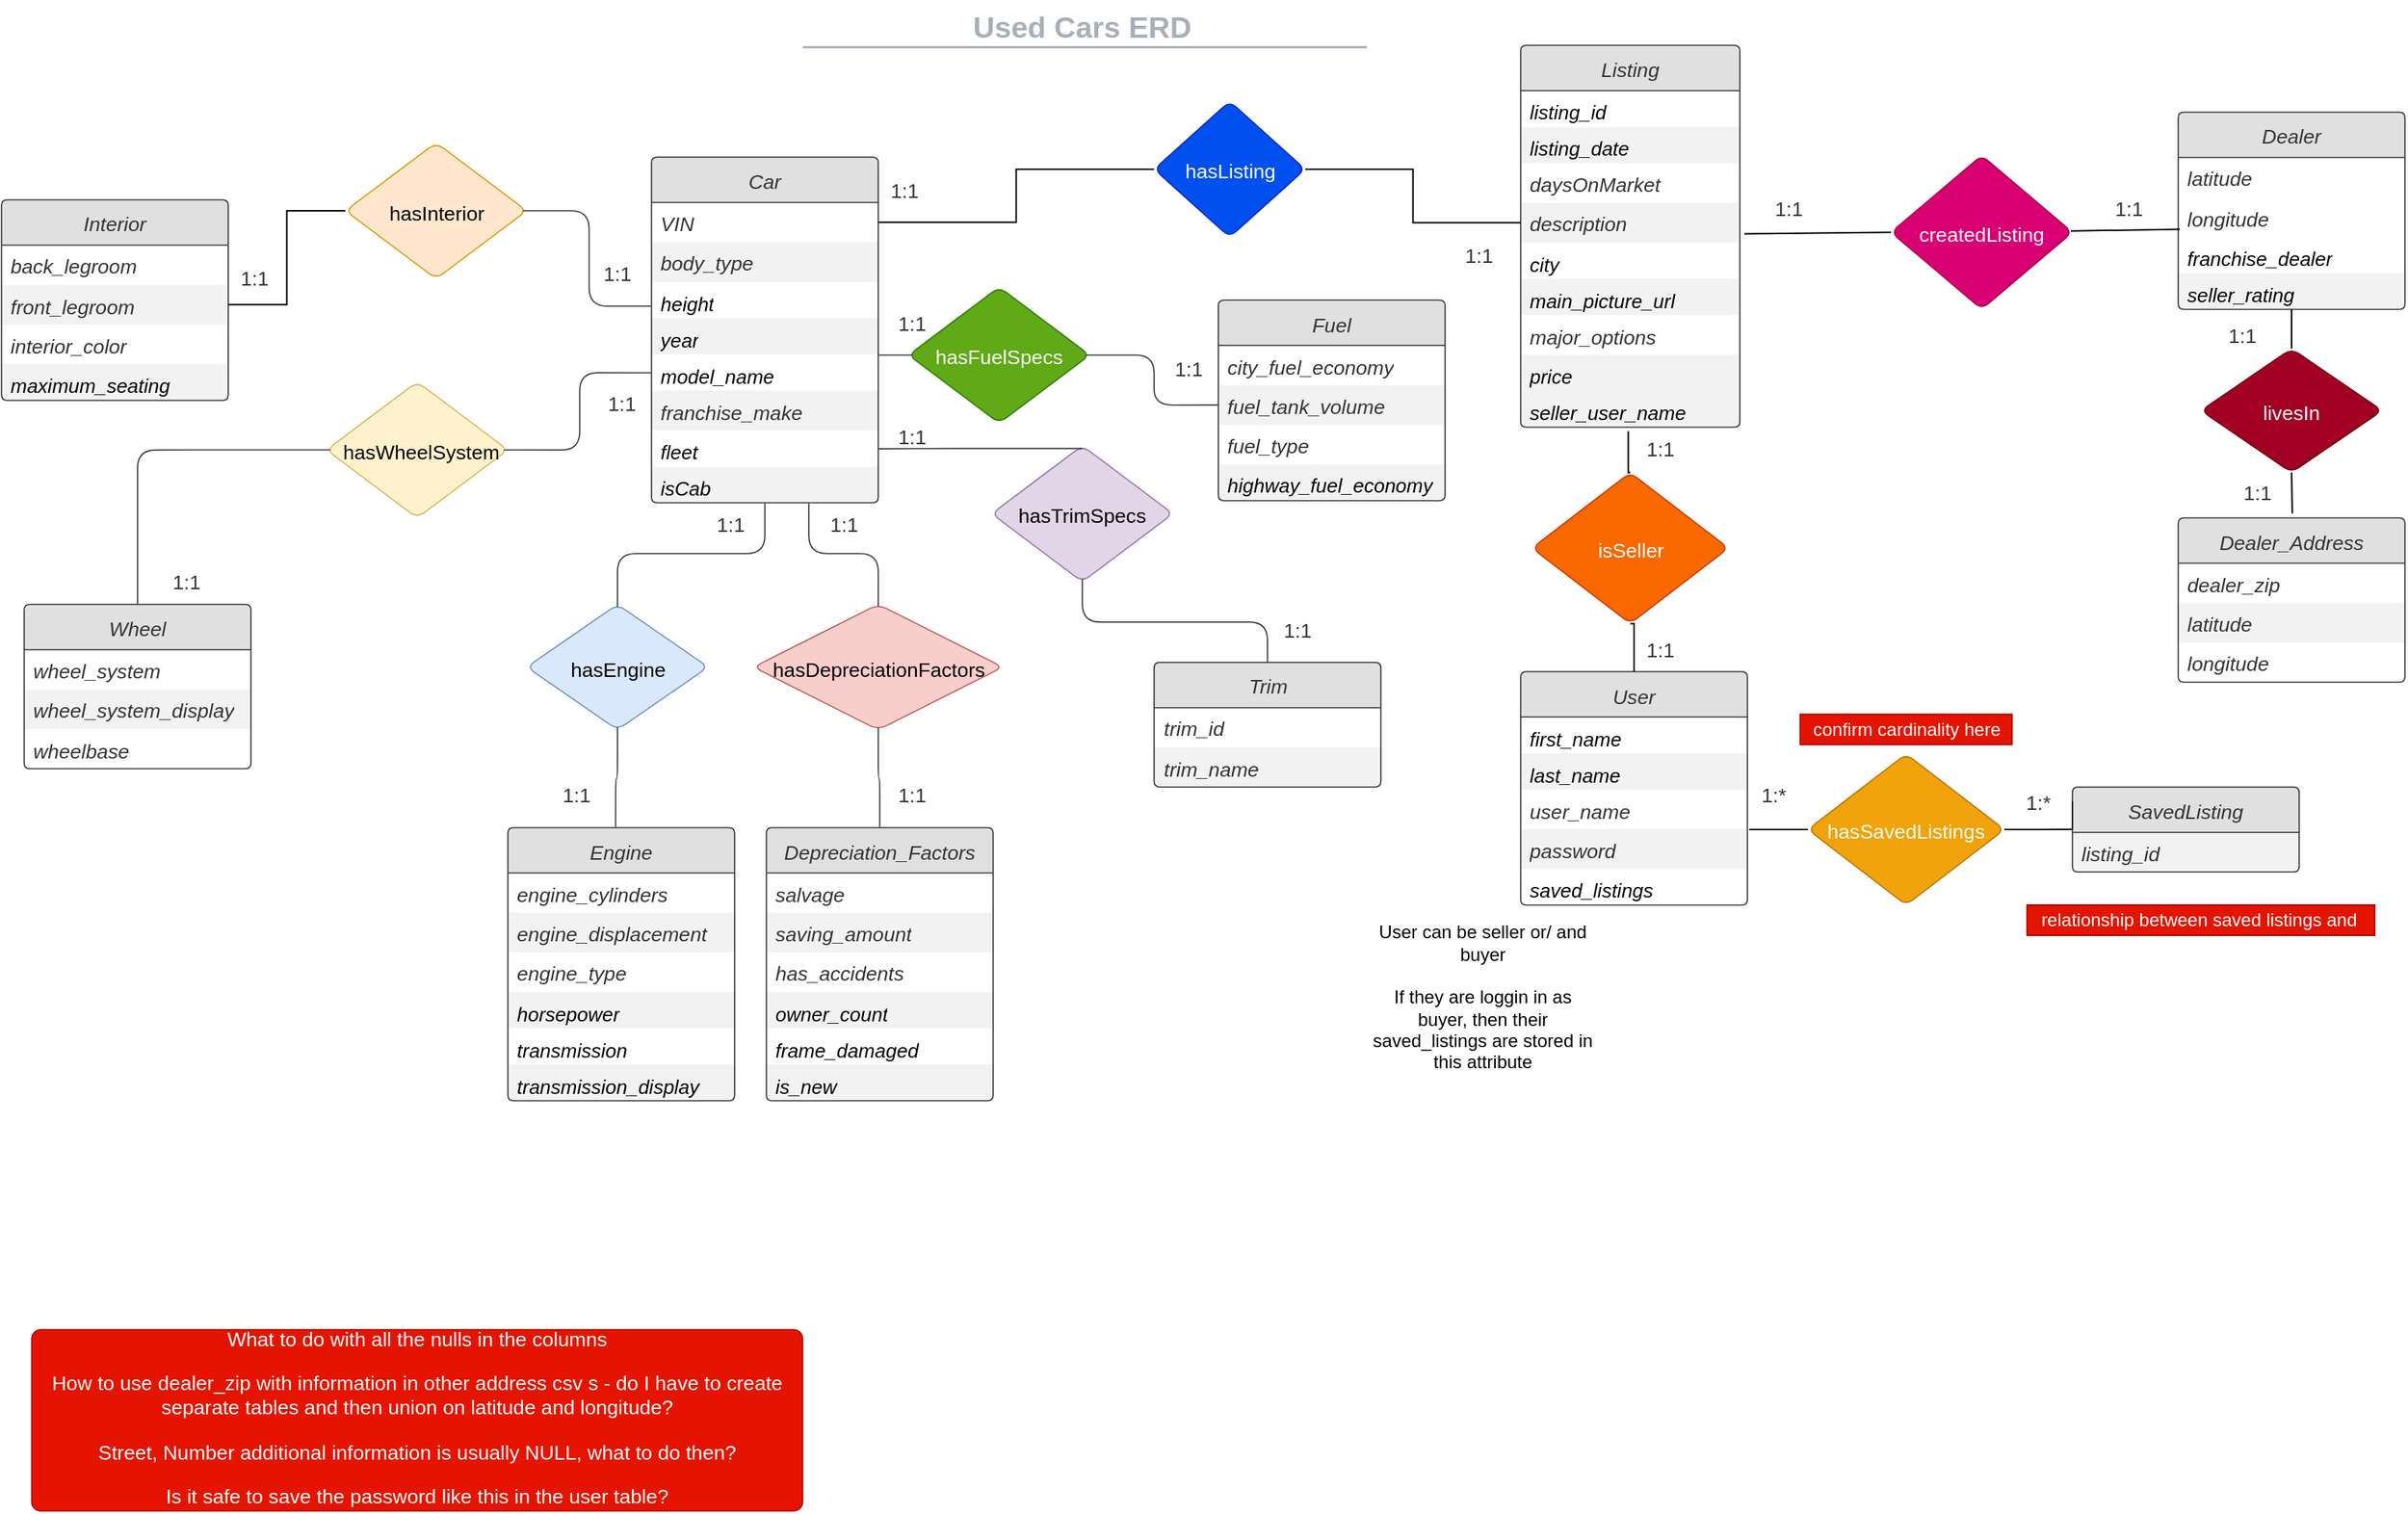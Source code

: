 <mxfile version="14.4.8" type="github">
  <diagram id="D8fP1rWcKyjfJTmIoYzf" name="Page-1">
    <mxGraphModel dx="1572" dy="1028" grid="1" gridSize="10" guides="1" tooltips="1" connect="1" arrows="1" fold="1" page="1" pageScale="1" pageWidth="850" pageHeight="1100" math="0" shadow="0">
      <root>
        <mxCell id="0" />
        <mxCell id="1" parent="0" />
        <mxCell id="3H3uGRBCsn2Afm0DeiXc-1" value="Depreciation_Factors" style="html=1;overflow=block;blockSpacing=1;whiteSpace=wrap;swimlane;childLayout=stackLayout;horizontal=1;horizontalStack=0;resizeParent=1;resizeParentMax=0;resizeLast=0;collapsible=0;fontStyle=0;marginBottom=0;swimlaneFillColor=#ffffff;startSize=30;whiteSpace=wrap;fontSize=13.3;fontColor=#333333;fontStyle=2;align=center;spacingLeft=8.4;spacingRight=8.4;spacingTop=2.4;whiteSpace=wrap;fontFamily=Helvetica;spacing=3.6;strokeColor=#333333;strokeOpacity=100;fillOpacity=100;rounded=1;absoluteArcSize=1;arcSize=7.5;fillColor=#ffffff;strokeWidth=0.8;fillColor=#e0e0e0;" parent="1" vertex="1">
          <mxGeometry x="551" y="597.75" width="150" height="180.75" as="geometry" />
        </mxCell>
        <mxCell id="3H3uGRBCsn2Afm0DeiXc-2" value="salvage" style="part=1;resizeHeight=0;strokeColor=none;align=left;verticalAlign=top;spacingLeft=4;spacingRight=4;overflow=hidden;rotatable=0;points=[[0,0.5],[1,0.5]];portConstraint=eastwest;html=1;whiteSpace=wrap;swimlaneFillColor=#ffffff;fontSize=13.3;fontColor=#333333;fontStyle=2;fillColor=none;strokeOpacity=100;fillOpacity=100;" parent="3H3uGRBCsn2Afm0DeiXc-1" vertex="1">
          <mxGeometry y="30" width="150" height="26.25" as="geometry" />
        </mxCell>
        <mxCell id="3H3uGRBCsn2Afm0DeiXc-3" value="saving_amount" style="part=1;resizeHeight=0;strokeColor=none;align=left;verticalAlign=top;spacingLeft=4;spacingRight=4;overflow=hidden;rotatable=0;points=[[0,0.5],[1,0.5]];portConstraint=eastwest;html=1;whiteSpace=wrap;swimlaneFillColor=#ffffff;fontSize=13.3;fontColor=#333333;fontStyle=2;fillColor=#000000;opacity=5;" parent="3H3uGRBCsn2Afm0DeiXc-1" vertex="1">
          <mxGeometry y="56.25" width="150" height="26.25" as="geometry" />
        </mxCell>
        <mxCell id="3H3uGRBCsn2Afm0DeiXc-4" value="has_accidents" style="part=1;resizeHeight=0;strokeColor=none;align=left;verticalAlign=top;spacingLeft=4;spacingRight=4;overflow=hidden;rotatable=0;points=[[0,0.5],[1,0.5]];portConstraint=eastwest;html=1;whiteSpace=wrap;swimlaneFillColor=#ffffff;fontSize=13.3;fontColor=#333333;fontStyle=2;fillColor=none;strokeOpacity=100;fillOpacity=100;" parent="3H3uGRBCsn2Afm0DeiXc-1" vertex="1">
          <mxGeometry y="82.5" width="150" height="26.25" as="geometry" />
        </mxCell>
        <mxCell id="3H3uGRBCsn2Afm0DeiXc-5" value="owner_count" style="part=1;resizeHeight=0;strokeColor=none;align=left;verticalAlign=top;spacingLeft=4;spacingRight=4;overflow=hidden;rotatable=0;points=[[0,0.5],[1,0.5]];portConstraint=eastwest;html=1;whiteSpace=wrap;swimlaneFillColor=#ffffff;fontSize=13;fontStyle=2;fillColor=#000000;opacity=5;" parent="3H3uGRBCsn2Afm0DeiXc-1" vertex="1">
          <mxGeometry y="108.75" width="150" height="24" as="geometry" />
        </mxCell>
        <mxCell id="3H3uGRBCsn2Afm0DeiXc-6" value="frame_damaged" style="part=1;resizeHeight=0;strokeColor=none;align=left;verticalAlign=top;spacingLeft=4;spacingRight=4;overflow=hidden;rotatable=0;points=[[0,0.5],[1,0.5]];portConstraint=eastwest;html=1;whiteSpace=wrap;swimlaneFillColor=#ffffff;fontSize=13;fontStyle=2;fillColor=none;strokeOpacity=100;fillOpacity=100;" parent="3H3uGRBCsn2Afm0DeiXc-1" vertex="1">
          <mxGeometry y="132.75" width="150" height="24" as="geometry" />
        </mxCell>
        <mxCell id="3H3uGRBCsn2Afm0DeiXc-7" value="is_new&amp;nbsp;" style="part=1;resizeHeight=0;strokeColor=none;align=left;verticalAlign=top;spacingLeft=4;spacingRight=4;overflow=hidden;rotatable=0;points=[[0,0.5],[1,0.5]];portConstraint=eastwest;html=1;whiteSpace=wrap;swimlaneFillColor=#ffffff;fontSize=13;fontStyle=2;fillColor=#000000;opacity=5;" parent="3H3uGRBCsn2Afm0DeiXc-1" vertex="1">
          <mxGeometry y="156.75" width="150" height="24" as="geometry" />
        </mxCell>
        <mxCell id="3H3uGRBCsn2Afm0DeiXc-8" value="" style="group;dropTarget=0;" parent="1" vertex="1">
          <mxGeometry x="440" y="51" width="640" height="45" as="geometry" />
        </mxCell>
        <UserObject label="Used Cars ERD" lucidchartObjectId="7P10iKuZFoYz" id="3H3uGRBCsn2Afm0DeiXc-9">
          <mxCell style="html=1;overflow=block;blockSpacing=1;whiteSpace=wrap;;whiteSpace=wrap;fontSize=19.7;fontColor=#a9afb8;fontStyle=1;align=center;spacingLeft=7;spacingRight=7;spacingTop=2;spacing=3;strokeOpacity=0;fillOpacity=0;rounded=1;absoluteArcSize=1;arcSize=12;fillColor=#ffffff;strokeWidth=1.5;" parent="3H3uGRBCsn2Afm0DeiXc-8" vertex="1">
            <mxGeometry width="640" height="31" as="geometry" />
          </mxCell>
        </UserObject>
        <UserObject label="" lucidchartObjectId="7P10aUWg2QfL" id="3H3uGRBCsn2Afm0DeiXc-10">
          <mxCell style="html=1;overflow=block;blockSpacing=1;whiteSpace=wrap;;whiteSpace=wrap;fontSize=13;align=center;spacingLeft=7;spacingRight=7;spacingTop=2;spacing=3;strokeOpacity=0;fillOpacity=0;rounded=1;absoluteArcSize=1;arcSize=12;fillColor=#ffffff;strokeWidth=1.5;" parent="3H3uGRBCsn2Afm0DeiXc-8" vertex="1">
            <mxGeometry y="31" width="640" height="14" as="geometry" />
          </mxCell>
        </UserObject>
        <UserObject label="" lucidchartObjectId="7P10Vx7zko9V" id="3H3uGRBCsn2Afm0DeiXc-11">
          <mxCell style="html=1;jettySize=18;whiteSpace=wrap;fontSize=13;fontFamily=Helvetica;strokeColor=#a9afb8;strokeOpacity=100;strokeWidth=1.5;rounded=0;startArrow=none;;endArrow=none;;" parent="3H3uGRBCsn2Afm0DeiXc-8" edge="1">
            <mxGeometry width="100" height="100" relative="1" as="geometry">
              <Array as="points" />
              <mxPoint x="135" y="30" as="sourcePoint" />
              <mxPoint x="508" y="30" as="targetPoint" />
            </mxGeometry>
          </mxCell>
        </UserObject>
        <mxCell id="3H3uGRBCsn2Afm0DeiXc-12" value="Car" style="html=1;overflow=block;blockSpacing=1;whiteSpace=wrap;swimlane;childLayout=stackLayout;horizontal=1;horizontalStack=0;resizeParent=1;resizeParentMax=0;resizeLast=0;collapsible=0;fontStyle=0;marginBottom=0;swimlaneFillColor=#ffffff;startSize=30;whiteSpace=wrap;fontSize=13.3;fontColor=#333333;fontStyle=2;align=center;spacingLeft=8.4;spacingRight=8.4;spacingTop=2.4;whiteSpace=wrap;fontFamily=Helvetica;spacing=3.6;strokeColor=#333333;strokeOpacity=100;fillOpacity=100;rounded=1;absoluteArcSize=1;arcSize=7.5;fillColor=#ffffff;strokeWidth=0.8;fillColor=#e0e0e0;" parent="1" vertex="1">
          <mxGeometry x="475" y="154" width="150" height="228.75" as="geometry" />
        </mxCell>
        <mxCell id="3H3uGRBCsn2Afm0DeiXc-13" value="VIN&amp;nbsp;" style="part=1;resizeHeight=0;strokeColor=none;align=left;verticalAlign=top;spacingLeft=4;spacingRight=4;overflow=hidden;rotatable=0;points=[[0,0.5],[1,0.5]];portConstraint=eastwest;html=1;whiteSpace=wrap;swimlaneFillColor=#ffffff;fontSize=13.3;fontColor=#333333;fontStyle=2;fillColor=none;strokeOpacity=100;fillOpacity=100;" parent="3H3uGRBCsn2Afm0DeiXc-12" vertex="1">
          <mxGeometry y="30" width="150" height="26.25" as="geometry" />
        </mxCell>
        <mxCell id="3H3uGRBCsn2Afm0DeiXc-14" value="body_type" style="part=1;resizeHeight=0;strokeColor=none;align=left;verticalAlign=top;spacingLeft=4;spacingRight=4;overflow=hidden;rotatable=0;points=[[0,0.5],[1,0.5]];portConstraint=eastwest;html=1;whiteSpace=wrap;swimlaneFillColor=#ffffff;fontSize=13.3;fontColor=#333333;fontStyle=2;fillColor=#000000;opacity=5;" parent="3H3uGRBCsn2Afm0DeiXc-12" vertex="1">
          <mxGeometry y="56.25" width="150" height="26.25" as="geometry" />
        </mxCell>
        <mxCell id="3H3uGRBCsn2Afm0DeiXc-15" value="height" style="part=1;resizeHeight=0;strokeColor=none;align=left;verticalAlign=top;spacingLeft=4;spacingRight=4;overflow=hidden;rotatable=0;points=[[0,0.5],[1,0.5]];portConstraint=eastwest;html=1;whiteSpace=wrap;swimlaneFillColor=#ffffff;fontSize=13;fontStyle=2;fillColor=none;strokeOpacity=100;fillOpacity=100;" parent="3H3uGRBCsn2Afm0DeiXc-12" vertex="1">
          <mxGeometry y="82.5" width="150" height="24" as="geometry" />
        </mxCell>
        <mxCell id="3H3uGRBCsn2Afm0DeiXc-16" value="year" style="part=1;resizeHeight=0;strokeColor=none;align=left;verticalAlign=top;spacingLeft=4;spacingRight=4;overflow=hidden;rotatable=0;points=[[0,0.5],[1,0.5]];portConstraint=eastwest;html=1;whiteSpace=wrap;swimlaneFillColor=#ffffff;fontSize=13;fontStyle=2;fillColor=#000000;opacity=5;" parent="3H3uGRBCsn2Afm0DeiXc-12" vertex="1">
          <mxGeometry y="106.5" width="150" height="24" as="geometry" />
        </mxCell>
        <mxCell id="3H3uGRBCsn2Afm0DeiXc-17" value="model_name" style="part=1;resizeHeight=0;strokeColor=none;align=left;verticalAlign=top;spacingLeft=4;spacingRight=4;overflow=hidden;rotatable=0;points=[[0,0.5],[1,0.5]];portConstraint=eastwest;html=1;whiteSpace=wrap;swimlaneFillColor=#ffffff;fontSize=13;fontStyle=2;fillColor=none;strokeOpacity=100;fillOpacity=100;" parent="3H3uGRBCsn2Afm0DeiXc-12" vertex="1">
          <mxGeometry y="130.5" width="150" height="24" as="geometry" />
        </mxCell>
        <mxCell id="3H3uGRBCsn2Afm0DeiXc-18" value="franchise_make" style="part=1;resizeHeight=0;strokeColor=none;align=left;verticalAlign=top;spacingLeft=4;spacingRight=4;overflow=hidden;rotatable=0;points=[[0,0.5],[1,0.5]];portConstraint=eastwest;html=1;whiteSpace=wrap;swimlaneFillColor=#ffffff;fontSize=13.3;fontColor=#333333;fontStyle=2;fillColor=#000000;opacity=5;" parent="3H3uGRBCsn2Afm0DeiXc-12" vertex="1">
          <mxGeometry y="154.5" width="150" height="26.25" as="geometry" />
        </mxCell>
        <mxCell id="3H3uGRBCsn2Afm0DeiXc-19" value="fleet" style="part=1;resizeHeight=0;strokeColor=none;align=left;verticalAlign=top;spacingLeft=4;spacingRight=4;overflow=hidden;rotatable=0;points=[[0,0.5],[1,0.5]];portConstraint=eastwest;html=1;whiteSpace=wrap;swimlaneFillColor=#ffffff;fontSize=13;fontStyle=2;fillColor=none;strokeOpacity=100;fillOpacity=100;" parent="3H3uGRBCsn2Afm0DeiXc-12" vertex="1">
          <mxGeometry y="180.75" width="150" height="24" as="geometry" />
        </mxCell>
        <mxCell id="3H3uGRBCsn2Afm0DeiXc-20" value="isCab" style="part=1;resizeHeight=0;strokeColor=none;align=left;verticalAlign=top;spacingLeft=4;spacingRight=4;overflow=hidden;rotatable=0;points=[[0,0.5],[1,0.5]];portConstraint=eastwest;html=1;whiteSpace=wrap;swimlaneFillColor=#ffffff;fontSize=13;fontStyle=2;fillColor=#000000;opacity=5;" parent="3H3uGRBCsn2Afm0DeiXc-12" vertex="1">
          <mxGeometry y="204.75" width="150" height="24" as="geometry" />
        </mxCell>
        <mxCell id="3H3uGRBCsn2Afm0DeiXc-21" value="Engine" style="html=1;overflow=block;blockSpacing=1;whiteSpace=wrap;swimlane;childLayout=stackLayout;horizontal=1;horizontalStack=0;resizeParent=1;resizeParentMax=0;resizeLast=0;collapsible=0;fontStyle=0;marginBottom=0;swimlaneFillColor=#ffffff;startSize=30;whiteSpace=wrap;fontSize=13.3;fontColor=#333333;fontStyle=2;align=center;spacingLeft=8.4;spacingRight=8.4;spacingTop=2.4;whiteSpace=wrap;fontFamily=Helvetica;spacing=3.6;strokeColor=#333333;strokeOpacity=100;fillOpacity=100;rounded=1;absoluteArcSize=1;arcSize=7.5;fillColor=#ffffff;strokeWidth=0.8;fillColor=#e0e0e0;" parent="1" vertex="1">
          <mxGeometry x="380" y="597.75" width="150" height="180.75" as="geometry" />
        </mxCell>
        <mxCell id="3H3uGRBCsn2Afm0DeiXc-22" value="engine_cylinders" style="part=1;resizeHeight=0;strokeColor=none;align=left;verticalAlign=top;spacingLeft=4;spacingRight=4;overflow=hidden;rotatable=0;points=[[0,0.5],[1,0.5]];portConstraint=eastwest;html=1;whiteSpace=wrap;swimlaneFillColor=#ffffff;fontSize=13.3;fontColor=#333333;fontStyle=2;fillColor=none;strokeOpacity=100;fillOpacity=100;" parent="3H3uGRBCsn2Afm0DeiXc-21" vertex="1">
          <mxGeometry y="30" width="150" height="26.25" as="geometry" />
        </mxCell>
        <mxCell id="3H3uGRBCsn2Afm0DeiXc-23" value="engine_displacement" style="part=1;resizeHeight=0;strokeColor=none;align=left;verticalAlign=top;spacingLeft=4;spacingRight=4;overflow=hidden;rotatable=0;points=[[0,0.5],[1,0.5]];portConstraint=eastwest;html=1;whiteSpace=wrap;swimlaneFillColor=#ffffff;fontSize=13.3;fontColor=#333333;fontStyle=2;fillColor=#000000;opacity=5;" parent="3H3uGRBCsn2Afm0DeiXc-21" vertex="1">
          <mxGeometry y="56.25" width="150" height="26.25" as="geometry" />
        </mxCell>
        <mxCell id="3H3uGRBCsn2Afm0DeiXc-24" value="engine_type" style="part=1;resizeHeight=0;strokeColor=none;align=left;verticalAlign=top;spacingLeft=4;spacingRight=4;overflow=hidden;rotatable=0;points=[[0,0.5],[1,0.5]];portConstraint=eastwest;html=1;whiteSpace=wrap;swimlaneFillColor=#ffffff;fontSize=13.3;fontColor=#333333;fontStyle=2;fillColor=none;strokeOpacity=100;fillOpacity=100;" parent="3H3uGRBCsn2Afm0DeiXc-21" vertex="1">
          <mxGeometry y="82.5" width="150" height="26.25" as="geometry" />
        </mxCell>
        <mxCell id="3H3uGRBCsn2Afm0DeiXc-25" value="horsepower" style="part=1;resizeHeight=0;strokeColor=none;align=left;verticalAlign=top;spacingLeft=4;spacingRight=4;overflow=hidden;rotatable=0;points=[[0,0.5],[1,0.5]];portConstraint=eastwest;html=1;whiteSpace=wrap;swimlaneFillColor=#ffffff;fontSize=13;fontStyle=2;fillColor=#000000;opacity=5;" parent="3H3uGRBCsn2Afm0DeiXc-21" vertex="1">
          <mxGeometry y="108.75" width="150" height="24" as="geometry" />
        </mxCell>
        <mxCell id="3H3uGRBCsn2Afm0DeiXc-26" value="transmission" style="part=1;resizeHeight=0;strokeColor=none;align=left;verticalAlign=top;spacingLeft=4;spacingRight=4;overflow=hidden;rotatable=0;points=[[0,0.5],[1,0.5]];portConstraint=eastwest;html=1;whiteSpace=wrap;swimlaneFillColor=#ffffff;fontSize=13;fontStyle=2;fillColor=none;strokeOpacity=100;fillOpacity=100;" parent="3H3uGRBCsn2Afm0DeiXc-21" vertex="1">
          <mxGeometry y="132.75" width="150" height="24" as="geometry" />
        </mxCell>
        <mxCell id="3H3uGRBCsn2Afm0DeiXc-27" value="transmission_display" style="part=1;resizeHeight=0;strokeColor=none;align=left;verticalAlign=top;spacingLeft=4;spacingRight=4;overflow=hidden;rotatable=0;points=[[0,0.5],[1,0.5]];portConstraint=eastwest;html=1;whiteSpace=wrap;swimlaneFillColor=#ffffff;fontSize=13;fontStyle=2;fillColor=#000000;opacity=5;" parent="3H3uGRBCsn2Afm0DeiXc-21" vertex="1">
          <mxGeometry y="156.75" width="150" height="24" as="geometry" />
        </mxCell>
        <mxCell id="3H3uGRBCsn2Afm0DeiXc-28" value="Wheel" style="html=1;overflow=block;blockSpacing=1;whiteSpace=wrap;swimlane;childLayout=stackLayout;horizontal=1;horizontalStack=0;resizeParent=1;resizeParentMax=0;resizeLast=0;collapsible=0;fontStyle=0;marginBottom=0;swimlaneFillColor=#ffffff;startSize=30;whiteSpace=wrap;fontSize=13.3;fontColor=#333333;fontStyle=2;align=center;spacingLeft=8.4;spacingRight=8.4;spacingTop=2.4;whiteSpace=wrap;fontFamily=Helvetica;spacing=3.6;strokeColor=#333333;strokeOpacity=100;fillOpacity=100;rounded=1;absoluteArcSize=1;arcSize=7.5;fillColor=#ffffff;strokeWidth=0.8;fillColor=#e0e0e0;" parent="1" vertex="1">
          <mxGeometry x="60" y="450" width="150" height="108.75" as="geometry" />
        </mxCell>
        <mxCell id="3H3uGRBCsn2Afm0DeiXc-29" value="wheel_system" style="part=1;resizeHeight=0;strokeColor=none;align=left;verticalAlign=top;spacingLeft=4;spacingRight=4;overflow=hidden;rotatable=0;points=[[0,0.5],[1,0.5]];portConstraint=eastwest;html=1;whiteSpace=wrap;swimlaneFillColor=#ffffff;fontSize=13.3;fontColor=#333333;fontStyle=2;fillColor=none;strokeOpacity=100;fillOpacity=100;" parent="3H3uGRBCsn2Afm0DeiXc-28" vertex="1">
          <mxGeometry y="30" width="150" height="26.25" as="geometry" />
        </mxCell>
        <mxCell id="3H3uGRBCsn2Afm0DeiXc-30" value="wheel_system_display" style="part=1;resizeHeight=0;strokeColor=none;align=left;verticalAlign=top;spacingLeft=4;spacingRight=4;overflow=hidden;rotatable=0;points=[[0,0.5],[1,0.5]];portConstraint=eastwest;html=1;whiteSpace=wrap;swimlaneFillColor=#ffffff;fontSize=13.3;fontColor=#333333;fontStyle=2;fillColor=#000000;opacity=5;" parent="3H3uGRBCsn2Afm0DeiXc-28" vertex="1">
          <mxGeometry y="56.25" width="150" height="26.25" as="geometry" />
        </mxCell>
        <mxCell id="3H3uGRBCsn2Afm0DeiXc-31" value="wheelbase" style="part=1;resizeHeight=0;strokeColor=none;align=left;verticalAlign=top;spacingLeft=4;spacingRight=4;overflow=hidden;rotatable=0;points=[[0,0.5],[1,0.5]];portConstraint=eastwest;html=1;whiteSpace=wrap;swimlaneFillColor=#ffffff;fontSize=13.3;fontColor=#333333;fontStyle=2;fillColor=none;strokeOpacity=100;fillOpacity=100;" parent="3H3uGRBCsn2Afm0DeiXc-28" vertex="1">
          <mxGeometry y="82.5" width="150" height="26.25" as="geometry" />
        </mxCell>
        <mxCell id="3H3uGRBCsn2Afm0DeiXc-32" value="Fuel" style="html=1;overflow=block;blockSpacing=1;whiteSpace=wrap;swimlane;childLayout=stackLayout;horizontal=1;horizontalStack=0;resizeParent=1;resizeParentMax=0;resizeLast=0;collapsible=0;fontStyle=0;marginBottom=0;swimlaneFillColor=#ffffff;startSize=30;whiteSpace=wrap;fontSize=13.3;fontColor=#333333;fontStyle=2;align=center;spacingLeft=8.4;spacingRight=8.4;spacingTop=2.4;whiteSpace=wrap;fontFamily=Helvetica;spacing=3.6;strokeColor=#333333;strokeOpacity=100;fillOpacity=100;rounded=1;absoluteArcSize=1;arcSize=7.5;fillColor=#ffffff;strokeWidth=0.8;fillColor=#e0e0e0;" parent="1" vertex="1">
          <mxGeometry x="850" y="248.63" width="150" height="132.75" as="geometry" />
        </mxCell>
        <mxCell id="3H3uGRBCsn2Afm0DeiXc-33" value="city_fuel_economy" style="part=1;resizeHeight=0;strokeColor=none;align=left;verticalAlign=top;spacingLeft=4;spacingRight=4;overflow=hidden;rotatable=0;points=[[0,0.5],[1,0.5]];portConstraint=eastwest;html=1;whiteSpace=wrap;swimlaneFillColor=#ffffff;fontSize=13.3;fontColor=#333333;fontStyle=2;fillColor=none;strokeOpacity=100;fillOpacity=100;" parent="3H3uGRBCsn2Afm0DeiXc-32" vertex="1">
          <mxGeometry y="30" width="150" height="26.25" as="geometry" />
        </mxCell>
        <mxCell id="3H3uGRBCsn2Afm0DeiXc-34" value="fuel_tank_volume" style="part=1;resizeHeight=0;strokeColor=none;align=left;verticalAlign=top;spacingLeft=4;spacingRight=4;overflow=hidden;rotatable=0;points=[[0,0.5],[1,0.5]];portConstraint=eastwest;html=1;whiteSpace=wrap;swimlaneFillColor=#ffffff;fontSize=13.3;fontColor=#333333;fontStyle=2;fillColor=#000000;opacity=5;" parent="3H3uGRBCsn2Afm0DeiXc-32" vertex="1">
          <mxGeometry y="56.25" width="150" height="26.25" as="geometry" />
        </mxCell>
        <mxCell id="3H3uGRBCsn2Afm0DeiXc-35" value="fuel_type" style="part=1;resizeHeight=0;strokeColor=none;align=left;verticalAlign=top;spacingLeft=4;spacingRight=4;overflow=hidden;rotatable=0;points=[[0,0.5],[1,0.5]];portConstraint=eastwest;html=1;whiteSpace=wrap;swimlaneFillColor=#ffffff;fontSize=13.3;fontColor=#333333;fontStyle=2;fillColor=none;strokeOpacity=100;fillOpacity=100;" parent="3H3uGRBCsn2Afm0DeiXc-32" vertex="1">
          <mxGeometry y="82.5" width="150" height="26.25" as="geometry" />
        </mxCell>
        <mxCell id="3H3uGRBCsn2Afm0DeiXc-36" value="highway_fuel_economy" style="part=1;resizeHeight=0;strokeColor=none;align=left;verticalAlign=top;spacingLeft=4;spacingRight=4;overflow=hidden;rotatable=0;points=[[0,0.5],[1,0.5]];portConstraint=eastwest;html=1;whiteSpace=wrap;swimlaneFillColor=#ffffff;fontSize=13;fontStyle=2;fillColor=#000000;opacity=5;" parent="3H3uGRBCsn2Afm0DeiXc-32" vertex="1">
          <mxGeometry y="108.75" width="150" height="24" as="geometry" />
        </mxCell>
        <mxCell id="3H3uGRBCsn2Afm0DeiXc-37" value="Interior" style="html=1;overflow=block;blockSpacing=1;whiteSpace=wrap;swimlane;childLayout=stackLayout;horizontal=1;horizontalStack=0;resizeParent=1;resizeParentMax=0;resizeLast=0;collapsible=0;fontStyle=0;marginBottom=0;swimlaneFillColor=#ffffff;startSize=30;whiteSpace=wrap;fontSize=13.3;fontColor=#333333;fontStyle=2;align=center;spacingLeft=8.4;spacingRight=8.4;spacingTop=2.4;whiteSpace=wrap;fontFamily=Helvetica;spacing=3.6;strokeColor=#333333;strokeOpacity=100;fillOpacity=100;rounded=1;absoluteArcSize=1;arcSize=7.5;fillColor=#ffffff;strokeWidth=0.8;fillColor=#e0e0e0;" parent="1" vertex="1">
          <mxGeometry x="45" y="182.25" width="150" height="132.75" as="geometry" />
        </mxCell>
        <mxCell id="3H3uGRBCsn2Afm0DeiXc-38" value="back_legroom" style="part=1;resizeHeight=0;strokeColor=none;align=left;verticalAlign=top;spacingLeft=4;spacingRight=4;overflow=hidden;rotatable=0;points=[[0,0.5],[1,0.5]];portConstraint=eastwest;html=1;whiteSpace=wrap;swimlaneFillColor=#ffffff;fontSize=13.3;fontColor=#333333;fontStyle=2;fillColor=none;strokeOpacity=100;fillOpacity=100;" parent="3H3uGRBCsn2Afm0DeiXc-37" vertex="1">
          <mxGeometry y="30" width="150" height="26.25" as="geometry" />
        </mxCell>
        <mxCell id="3H3uGRBCsn2Afm0DeiXc-39" value="front_legroom" style="part=1;resizeHeight=0;strokeColor=none;align=left;verticalAlign=top;spacingLeft=4;spacingRight=4;overflow=hidden;rotatable=0;points=[[0,0.5],[1,0.5]];portConstraint=eastwest;html=1;whiteSpace=wrap;swimlaneFillColor=#ffffff;fontSize=13.3;fontColor=#333333;fontStyle=2;fillColor=#000000;opacity=5;" parent="3H3uGRBCsn2Afm0DeiXc-37" vertex="1">
          <mxGeometry y="56.25" width="150" height="26.25" as="geometry" />
        </mxCell>
        <mxCell id="3H3uGRBCsn2Afm0DeiXc-40" value="interior_color" style="part=1;resizeHeight=0;strokeColor=none;align=left;verticalAlign=top;spacingLeft=4;spacingRight=4;overflow=hidden;rotatable=0;points=[[0,0.5],[1,0.5]];portConstraint=eastwest;html=1;whiteSpace=wrap;swimlaneFillColor=#ffffff;fontSize=13.3;fontColor=#333333;fontStyle=2;fillColor=none;strokeOpacity=100;fillOpacity=100;" parent="3H3uGRBCsn2Afm0DeiXc-37" vertex="1">
          <mxGeometry y="82.5" width="150" height="26.25" as="geometry" />
        </mxCell>
        <mxCell id="3H3uGRBCsn2Afm0DeiXc-41" value="maximum_seating" style="part=1;resizeHeight=0;strokeColor=none;align=left;verticalAlign=top;spacingLeft=4;spacingRight=4;overflow=hidden;rotatable=0;points=[[0,0.5],[1,0.5]];portConstraint=eastwest;html=1;whiteSpace=wrap;swimlaneFillColor=#ffffff;fontSize=13;fontStyle=2;fillColor=#000000;opacity=5;" parent="3H3uGRBCsn2Afm0DeiXc-37" vertex="1">
          <mxGeometry y="108.75" width="150" height="24" as="geometry" />
        </mxCell>
        <mxCell id="3H3uGRBCsn2Afm0DeiXc-42" value="Trim" style="html=1;overflow=block;blockSpacing=1;whiteSpace=wrap;swimlane;childLayout=stackLayout;horizontal=1;horizontalStack=0;resizeParent=1;resizeParentMax=0;resizeLast=0;collapsible=0;fontStyle=0;marginBottom=0;swimlaneFillColor=#ffffff;startSize=30;whiteSpace=wrap;fontSize=13.3;fontColor=#333333;fontStyle=2;align=center;spacingLeft=8.4;spacingRight=8.4;spacingTop=2.4;whiteSpace=wrap;fontFamily=Helvetica;spacing=3.6;strokeColor=#333333;strokeOpacity=100;fillOpacity=100;rounded=1;absoluteArcSize=1;arcSize=7.5;fillColor=#ffffff;strokeWidth=0.8;fillColor=#e0e0e0;" parent="1" vertex="1">
          <mxGeometry x="807.5" y="488.38" width="150" height="82.5" as="geometry" />
        </mxCell>
        <mxCell id="3H3uGRBCsn2Afm0DeiXc-43" value="trim_id" style="part=1;resizeHeight=0;strokeColor=none;align=left;verticalAlign=top;spacingLeft=4;spacingRight=4;overflow=hidden;rotatable=0;points=[[0,0.5],[1,0.5]];portConstraint=eastwest;html=1;whiteSpace=wrap;swimlaneFillColor=#ffffff;fontSize=13.3;fontColor=#333333;fontStyle=2;fillColor=none;strokeOpacity=100;fillOpacity=100;" parent="3H3uGRBCsn2Afm0DeiXc-42" vertex="1">
          <mxGeometry y="30" width="150" height="26.25" as="geometry" />
        </mxCell>
        <mxCell id="3H3uGRBCsn2Afm0DeiXc-44" value="trim_name" style="part=1;resizeHeight=0;strokeColor=none;align=left;verticalAlign=top;spacingLeft=4;spacingRight=4;overflow=hidden;rotatable=0;points=[[0,0.5],[1,0.5]];portConstraint=eastwest;html=1;whiteSpace=wrap;swimlaneFillColor=#ffffff;fontSize=13.3;fontColor=#333333;fontStyle=2;fillColor=#000000;opacity=5;" parent="3H3uGRBCsn2Afm0DeiXc-42" vertex="1">
          <mxGeometry y="56.25" width="150" height="26.25" as="geometry" />
        </mxCell>
        <mxCell id="3H3uGRBCsn2Afm0DeiXc-45" value="Listing" style="html=1;overflow=block;blockSpacing=1;whiteSpace=wrap;swimlane;childLayout=stackLayout;horizontal=1;horizontalStack=0;resizeParent=1;resizeParentMax=0;resizeLast=0;collapsible=0;fontStyle=0;marginBottom=0;swimlaneFillColor=#ffffff;startSize=30;whiteSpace=wrap;fontSize=13.3;fontColor=#333333;fontStyle=2;align=center;spacingLeft=8.4;spacingRight=8.4;spacingTop=2.4;whiteSpace=wrap;fontFamily=Helvetica;spacing=3.6;strokeColor=#333333;strokeOpacity=100;fillOpacity=100;rounded=1;absoluteArcSize=1;arcSize=7.5;fillColor=#ffffff;strokeWidth=0.8;fillColor=#e0e0e0;" parent="1" vertex="1">
          <mxGeometry x="1050" y="80" width="145" height="252.75" as="geometry" />
        </mxCell>
        <mxCell id="3H3uGRBCsn2Afm0DeiXc-46" value="listing_id&amp;nbsp;" style="part=1;resizeHeight=0;strokeColor=none;align=left;verticalAlign=top;spacingLeft=4;spacingRight=4;overflow=hidden;rotatable=0;points=[[0,0.5],[1,0.5]];portConstraint=eastwest;html=1;whiteSpace=wrap;swimlaneFillColor=#ffffff;fontSize=13;fontStyle=2;fillColor=none;strokeOpacity=100;fillOpacity=100;" parent="3H3uGRBCsn2Afm0DeiXc-45" vertex="1">
          <mxGeometry y="30" width="145" height="24" as="geometry" />
        </mxCell>
        <mxCell id="3H3uGRBCsn2Afm0DeiXc-47" value="listing_date" style="part=1;resizeHeight=0;strokeColor=none;align=left;verticalAlign=top;spacingLeft=4;spacingRight=4;overflow=hidden;rotatable=0;points=[[0,0.5],[1,0.5]];portConstraint=eastwest;html=1;whiteSpace=wrap;swimlaneFillColor=#ffffff;fontSize=13;fontStyle=2;fillColor=#000000;opacity=5;" parent="3H3uGRBCsn2Afm0DeiXc-45" vertex="1">
          <mxGeometry y="54" width="145" height="24" as="geometry" />
        </mxCell>
        <mxCell id="3H3uGRBCsn2Afm0DeiXc-48" value="daysOnMarket&amp;nbsp;" style="part=1;resizeHeight=0;strokeColor=none;align=left;verticalAlign=top;spacingLeft=4;spacingRight=4;overflow=hidden;rotatable=0;points=[[0,0.5],[1,0.5]];portConstraint=eastwest;html=1;whiteSpace=wrap;swimlaneFillColor=#ffffff;fontSize=13.3;fontColor=#333333;fontStyle=2;fillColor=none;strokeOpacity=100;fillOpacity=100;" parent="3H3uGRBCsn2Afm0DeiXc-45" vertex="1">
          <mxGeometry y="78" width="145" height="26.25" as="geometry" />
        </mxCell>
        <mxCell id="3H3uGRBCsn2Afm0DeiXc-49" value="description" style="part=1;resizeHeight=0;strokeColor=none;align=left;verticalAlign=top;spacingLeft=4;spacingRight=4;overflow=hidden;rotatable=0;points=[[0,0.5],[1,0.5]];portConstraint=eastwest;html=1;whiteSpace=wrap;swimlaneFillColor=#ffffff;fontSize=13.3;fontColor=#333333;fontStyle=2;fillColor=#000000;opacity=5;" parent="3H3uGRBCsn2Afm0DeiXc-45" vertex="1">
          <mxGeometry y="104.25" width="145" height="26.25" as="geometry" />
        </mxCell>
        <mxCell id="3H3uGRBCsn2Afm0DeiXc-50" value="city" style="part=1;resizeHeight=0;strokeColor=none;align=left;verticalAlign=top;spacingLeft=4;spacingRight=4;overflow=hidden;rotatable=0;points=[[0,0.5],[1,0.5]];portConstraint=eastwest;html=1;whiteSpace=wrap;swimlaneFillColor=#ffffff;fontSize=13;fontStyle=2;fillColor=none;strokeOpacity=100;fillOpacity=100;" parent="3H3uGRBCsn2Afm0DeiXc-45" vertex="1">
          <mxGeometry y="130.5" width="145" height="24" as="geometry" />
        </mxCell>
        <mxCell id="3H3uGRBCsn2Afm0DeiXc-51" value="main_picture_url&amp;nbsp;" style="part=1;resizeHeight=0;strokeColor=none;align=left;verticalAlign=top;spacingLeft=4;spacingRight=4;overflow=hidden;rotatable=0;points=[[0,0.5],[1,0.5]];portConstraint=eastwest;html=1;whiteSpace=wrap;swimlaneFillColor=#ffffff;fontSize=13;fontStyle=2;fillColor=#000000;opacity=5;" parent="3H3uGRBCsn2Afm0DeiXc-45" vertex="1">
          <mxGeometry y="154.5" width="145" height="24" as="geometry" />
        </mxCell>
        <mxCell id="3H3uGRBCsn2Afm0DeiXc-52" value="major_options" style="part=1;resizeHeight=0;strokeColor=none;align=left;verticalAlign=top;spacingLeft=4;spacingRight=4;overflow=hidden;rotatable=0;points=[[0,0.5],[1,0.5]];portConstraint=eastwest;html=1;whiteSpace=wrap;swimlaneFillColor=#ffffff;fontSize=13.3;fontColor=#333333;fontStyle=2;fillColor=none;strokeOpacity=100;fillOpacity=100;" parent="3H3uGRBCsn2Afm0DeiXc-45" vertex="1">
          <mxGeometry y="178.5" width="145" height="26.25" as="geometry" />
        </mxCell>
        <mxCell id="3H3uGRBCsn2Afm0DeiXc-53" value="price&lt;br&gt;" style="part=1;resizeHeight=0;strokeColor=none;align=left;verticalAlign=top;spacingLeft=4;spacingRight=4;overflow=hidden;rotatable=0;points=[[0,0.5],[1,0.5]];portConstraint=eastwest;html=1;whiteSpace=wrap;swimlaneFillColor=#ffffff;fontSize=13;fontStyle=2;fillColor=#000000;opacity=5;" parent="3H3uGRBCsn2Afm0DeiXc-45" vertex="1">
          <mxGeometry y="204.75" width="145" height="24" as="geometry" />
        </mxCell>
        <mxCell id="fYfl7tJpDpbcizdKrOSa-33" value="seller_user_name" style="part=1;resizeHeight=0;strokeColor=none;align=left;verticalAlign=top;spacingLeft=4;spacingRight=4;overflow=hidden;rotatable=0;points=[[0,0.5],[1,0.5]];portConstraint=eastwest;html=1;whiteSpace=wrap;swimlaneFillColor=#ffffff;fontSize=13;fontStyle=2;fillColor=#000000;opacity=5;" vertex="1" parent="3H3uGRBCsn2Afm0DeiXc-45">
          <mxGeometry y="228.75" width="145" height="24" as="geometry" />
        </mxCell>
        <mxCell id="3H3uGRBCsn2Afm0DeiXc-54" value="Dealer_Address" style="html=1;overflow=block;blockSpacing=1;whiteSpace=wrap;swimlane;childLayout=stackLayout;horizontal=1;horizontalStack=0;resizeParent=1;resizeParentMax=0;resizeLast=0;collapsible=0;fontStyle=0;marginBottom=0;swimlaneFillColor=#ffffff;startSize=30;whiteSpace=wrap;fontSize=13.3;fontColor=#333333;fontStyle=2;align=center;spacingLeft=8.4;spacingRight=8.4;spacingTop=2.4;whiteSpace=wrap;fontFamily=Helvetica;spacing=3.6;strokeColor=#333333;strokeOpacity=100;fillOpacity=100;rounded=1;absoluteArcSize=1;arcSize=7.5;fillColor=#ffffff;strokeWidth=0.8;fillColor=#e0e0e0;" parent="1" vertex="1">
          <mxGeometry x="1485" y="392.75" width="150" height="108.75" as="geometry" />
        </mxCell>
        <mxCell id="3H3uGRBCsn2Afm0DeiXc-55" value="dealer_zip&amp;nbsp;" style="part=1;resizeHeight=0;strokeColor=none;align=left;verticalAlign=top;spacingLeft=4;spacingRight=4;overflow=hidden;rotatable=0;points=[[0,0.5],[1,0.5]];portConstraint=eastwest;html=1;whiteSpace=wrap;swimlaneFillColor=#ffffff;fontSize=13.3;fontColor=#333333;fontStyle=2;fillColor=none;strokeOpacity=100;fillOpacity=100;" parent="3H3uGRBCsn2Afm0DeiXc-54" vertex="1">
          <mxGeometry y="30" width="150" height="26.25" as="geometry" />
        </mxCell>
        <mxCell id="3H3uGRBCsn2Afm0DeiXc-56" value="latitude" style="part=1;resizeHeight=0;strokeColor=none;align=left;verticalAlign=top;spacingLeft=4;spacingRight=4;overflow=hidden;rotatable=0;points=[[0,0.5],[1,0.5]];portConstraint=eastwest;html=1;whiteSpace=wrap;swimlaneFillColor=#ffffff;fontSize=13.3;fontColor=#333333;fontStyle=2;fillColor=#000000;opacity=5;" parent="3H3uGRBCsn2Afm0DeiXc-54" vertex="1">
          <mxGeometry y="56.25" width="150" height="26.25" as="geometry" />
        </mxCell>
        <mxCell id="3H3uGRBCsn2Afm0DeiXc-57" value="longitude" style="part=1;resizeHeight=0;strokeColor=none;align=left;verticalAlign=top;spacingLeft=4;spacingRight=4;overflow=hidden;rotatable=0;points=[[0,0.5],[1,0.5]];portConstraint=eastwest;html=1;whiteSpace=wrap;swimlaneFillColor=#ffffff;fontSize=13.3;fontColor=#333333;fontStyle=2;fillColor=none;strokeOpacity=100;fillOpacity=100;" parent="3H3uGRBCsn2Afm0DeiXc-54" vertex="1">
          <mxGeometry y="82.5" width="150" height="26.25" as="geometry" />
        </mxCell>
        <mxCell id="3H3uGRBCsn2Afm0DeiXc-58" value="Dealer" style="html=1;overflow=block;blockSpacing=1;whiteSpace=wrap;swimlane;childLayout=stackLayout;horizontal=1;horizontalStack=0;resizeParent=1;resizeParentMax=0;resizeLast=0;collapsible=0;fontStyle=0;marginBottom=0;swimlaneFillColor=#ffffff;startSize=30;whiteSpace=wrap;fontSize=13.3;fontColor=#333333;fontStyle=2;align=center;spacingLeft=8.4;spacingRight=8.4;spacingTop=2.4;whiteSpace=wrap;fontFamily=Helvetica;spacing=3.6;strokeColor=#333333;strokeOpacity=100;fillOpacity=100;rounded=1;absoluteArcSize=1;arcSize=7.5;fillColor=#ffffff;strokeWidth=0.8;fillColor=#e0e0e0;" parent="1" vertex="1">
          <mxGeometry x="1485" y="124.25" width="150" height="130.5" as="geometry" />
        </mxCell>
        <mxCell id="-7hL0iW8qwEzsGaJjZeS-1" value="latitude&lt;br&gt;" style="part=1;resizeHeight=0;strokeColor=none;align=left;verticalAlign=top;spacingLeft=4;spacingRight=4;overflow=hidden;rotatable=0;points=[[0,0.5],[1,0.5]];portConstraint=eastwest;html=1;whiteSpace=wrap;swimlaneFillColor=#ffffff;fontSize=13.3;fontColor=#333333;fontStyle=2;fillColor=none;strokeOpacity=100;fillOpacity=100;" parent="3H3uGRBCsn2Afm0DeiXc-58" vertex="1">
          <mxGeometry y="30" width="150" height="26.25" as="geometry" />
        </mxCell>
        <mxCell id="3H3uGRBCsn2Afm0DeiXc-61" value="longitude" style="part=1;resizeHeight=0;strokeColor=none;align=left;verticalAlign=top;spacingLeft=4;spacingRight=4;overflow=hidden;rotatable=0;points=[[0,0.5],[1,0.5]];portConstraint=eastwest;html=1;whiteSpace=wrap;swimlaneFillColor=#ffffff;fontSize=13.3;fontColor=#333333;fontStyle=2;fillColor=none;strokeOpacity=100;fillOpacity=100;" parent="3H3uGRBCsn2Afm0DeiXc-58" vertex="1">
          <mxGeometry y="56.25" width="150" height="26.25" as="geometry" />
        </mxCell>
        <mxCell id="3H3uGRBCsn2Afm0DeiXc-59" value="franchise_dealer" style="part=1;resizeHeight=0;strokeColor=none;align=left;verticalAlign=top;spacingLeft=4;spacingRight=4;overflow=hidden;rotatable=0;points=[[0,0.5],[1,0.5]];portConstraint=eastwest;html=1;whiteSpace=wrap;swimlaneFillColor=#ffffff;fontSize=13;fontStyle=2;fillColor=none;strokeOpacity=100;fillOpacity=100;" parent="3H3uGRBCsn2Afm0DeiXc-58" vertex="1">
          <mxGeometry y="82.5" width="150" height="24" as="geometry" />
        </mxCell>
        <mxCell id="3H3uGRBCsn2Afm0DeiXc-60" value="seller_rating" style="part=1;resizeHeight=0;strokeColor=none;align=left;verticalAlign=top;spacingLeft=4;spacingRight=4;overflow=hidden;rotatable=0;points=[[0,0.5],[1,0.5]];portConstraint=eastwest;html=1;whiteSpace=wrap;swimlaneFillColor=#ffffff;fontSize=13;fontStyle=2;fillColor=#000000;opacity=5;" parent="3H3uGRBCsn2Afm0DeiXc-58" vertex="1">
          <mxGeometry y="106.5" width="150" height="24" as="geometry" />
        </mxCell>
        <mxCell id="fYfl7tJpDpbcizdKrOSa-76" style="edgeStyle=orthogonalEdgeStyle;rounded=0;orthogonalLoop=1;jettySize=auto;html=1;exitX=0;exitY=0.5;exitDx=0;exitDy=0;entryX=1;entryY=0.5;entryDx=0;entryDy=0;endArrow=none;endFill=0;" edge="1" parent="1" source="3H3uGRBCsn2Afm0DeiXc-68" target="3H3uGRBCsn2Afm0DeiXc-39">
          <mxGeometry relative="1" as="geometry" />
        </mxCell>
        <UserObject label="hasInterior" lucidchartObjectId="32GjfG8Nu4t0" id="3H3uGRBCsn2Afm0DeiXc-68">
          <mxCell style="html=1;overflow=block;blockSpacing=1;whiteSpace=wrap;rhombus;whiteSpace=wrap;fontSize=13.3;align=center;spacingLeft=8.4;spacingRight=8.4;spacingTop=2.4;spacing=3.8;strokeColor=#d79b00;strokeOpacity=100;fillOpacity=100;rounded=1;absoluteArcSize=1;arcSize=12;fillColor=#ffe6cc;strokeWidth=0.8;" parent="1" vertex="1">
            <mxGeometry x="272.5" y="144.5" width="120" height="90" as="geometry" />
          </mxCell>
        </UserObject>
        <UserObject label="" lucidchartObjectId="h3GjL-eOBlp6" id="3H3uGRBCsn2Afm0DeiXc-69">
          <mxCell style="html=1;jettySize=18;whiteSpace=wrap;fontSize=13;strokeColor=#333333;strokeOpacity=100;strokeWidth=0.8;rounded=1;arcSize=24;edgeStyle=orthogonalEdgeStyle;startArrow=none;;endArrow=none;;exitX=0.979;exitY=0.5;exitPerimeter=0;entryX=-0.002;entryY=0.431;entryPerimeter=0;" parent="1" source="3H3uGRBCsn2Afm0DeiXc-68" target="3H3uGRBCsn2Afm0DeiXc-12" edge="1">
            <mxGeometry width="100" height="100" relative="1" as="geometry">
              <Array as="points" />
            </mxGeometry>
          </mxCell>
        </UserObject>
        <UserObject label="1:1" lucidchartObjectId="73GjcrWZETkP" id="3H3uGRBCsn2Afm0DeiXc-71">
          <mxCell style="html=1;overflow=block;blockSpacing=1;whiteSpace=wrap;;whiteSpace=wrap;fontSize=13.3;fontColor=#333333;align=center;spacingLeft=8.4;spacingRight=8.4;spacingTop=2.4;spacing=3.8;strokeOpacity=0;fillOpacity=0;rounded=1;absoluteArcSize=1;arcSize=12;fillColor=#ffffff;strokeWidth=0.8;" parent="1" vertex="1">
            <mxGeometry x="430" y="207" width="45" height="45" as="geometry" />
          </mxCell>
        </UserObject>
        <UserObject label="1:1" lucidchartObjectId="j4GjQqDQOt2D" id="3H3uGRBCsn2Afm0DeiXc-72">
          <mxCell style="html=1;overflow=block;blockSpacing=1;whiteSpace=wrap;;whiteSpace=wrap;fontSize=13.3;fontColor=#333333;align=center;spacingLeft=8.4;spacingRight=8.4;spacingTop=2.4;spacing=3.8;strokeOpacity=0;fillOpacity=0;rounded=1;absoluteArcSize=1;arcSize=12;fillColor=#ffffff;strokeWidth=0.8;" parent="1" vertex="1">
            <mxGeometry x="190" y="210" width="45" height="45" as="geometry" />
          </mxCell>
        </UserObject>
        <UserObject label="hasWheelSystem" lucidchartObjectId="s4GjB7lhPDlH" id="3H3uGRBCsn2Afm0DeiXc-73">
          <mxCell style="html=1;overflow=block;blockSpacing=1;whiteSpace=wrap;rhombus;whiteSpace=wrap;fontSize=13.3;align=center;spacingLeft=8.4;spacingRight=8.4;spacingTop=2.4;spacing=3.8;strokeColor=#d6b656;strokeOpacity=100;fillOpacity=100;rounded=1;absoluteArcSize=1;arcSize=12;fillColor=#fff2cc;strokeWidth=0.8;" parent="1" vertex="1">
            <mxGeometry x="260" y="302.75" width="120" height="90" as="geometry" />
          </mxCell>
        </UserObject>
        <UserObject label="" lucidchartObjectId="A4GjGbd0esht" id="3H3uGRBCsn2Afm0DeiXc-74">
          <mxCell style="html=1;jettySize=18;whiteSpace=wrap;fontSize=13;strokeColor=#333333;strokeOpacity=100;strokeWidth=0.8;rounded=1;arcSize=24;edgeStyle=orthogonalEdgeStyle;startArrow=none;;endArrow=none;;exitX=0.979;exitY=0.5;exitPerimeter=0;entryX=-0.002;entryY=0.624;entryPerimeter=0;" parent="1" source="3H3uGRBCsn2Afm0DeiXc-73" target="3H3uGRBCsn2Afm0DeiXc-12" edge="1">
            <mxGeometry width="100" height="100" relative="1" as="geometry">
              <Array as="points" />
            </mxGeometry>
          </mxCell>
        </UserObject>
        <UserObject label="" lucidchartObjectId="I4Gj-FnmIbUl" id="3H3uGRBCsn2Afm0DeiXc-75">
          <mxCell style="html=1;jettySize=18;whiteSpace=wrap;fontSize=13;strokeColor=#333333;strokeOpacity=100;strokeWidth=0.8;rounded=1;arcSize=24;edgeStyle=orthogonalEdgeStyle;startArrow=none;;endArrow=none;;exitX=0.021;exitY=0.5;exitPerimeter=0;entryX=0.5;entryY=-0.003;entryPerimeter=0;" parent="1" source="3H3uGRBCsn2Afm0DeiXc-73" target="3H3uGRBCsn2Afm0DeiXc-28" edge="1">
            <mxGeometry width="100" height="100" relative="1" as="geometry">
              <Array as="points" />
            </mxGeometry>
          </mxCell>
        </UserObject>
        <UserObject label="1:1" lucidchartObjectId="P4GjsS0Jj-CR" id="3H3uGRBCsn2Afm0DeiXc-76">
          <mxCell style="html=1;overflow=block;blockSpacing=1;whiteSpace=wrap;;whiteSpace=wrap;fontSize=13.3;fontColor=#333333;align=center;spacingLeft=8.4;spacingRight=8.4;spacingTop=2.4;spacing=3.8;strokeOpacity=0;fillOpacity=0;rounded=1;absoluteArcSize=1;arcSize=12;fillColor=#ffffff;strokeWidth=0.8;" parent="1" vertex="1">
            <mxGeometry x="145" y="411.5" width="45" height="45" as="geometry" />
          </mxCell>
        </UserObject>
        <UserObject label="1:1" lucidchartObjectId="g5GjH8kYyFac" id="3H3uGRBCsn2Afm0DeiXc-77">
          <mxCell style="html=1;overflow=block;blockSpacing=1;whiteSpace=wrap;;whiteSpace=wrap;fontSize=13.3;fontColor=#333333;align=center;spacingLeft=8.4;spacingRight=8.4;spacingTop=2.4;spacing=3.8;strokeOpacity=0;fillOpacity=0;rounded=1;absoluteArcSize=1;arcSize=12;fillColor=#ffffff;strokeWidth=0.8;" parent="1" vertex="1">
            <mxGeometry x="432.5" y="293.63" width="45" height="45" as="geometry" />
          </mxCell>
        </UserObject>
        <UserObject label="hasEngine" lucidchartObjectId="y5GjIHtodc0m" id="3H3uGRBCsn2Afm0DeiXc-78">
          <mxCell style="html=1;overflow=block;blockSpacing=1;whiteSpace=wrap;rhombus;whiteSpace=wrap;fontSize=13.3;align=center;spacingLeft=8.4;spacingRight=8.4;spacingTop=2.4;spacing=3.8;strokeColor=#6c8ebf;strokeOpacity=100;fillOpacity=100;rounded=1;absoluteArcSize=1;arcSize=12;fillColor=#dae8fc;strokeWidth=0.8;" parent="1" vertex="1">
            <mxGeometry x="392.5" y="450" width="120" height="83" as="geometry" />
          </mxCell>
        </UserObject>
        <UserObject label="" lucidchartObjectId="U5GjOgPKRh0r" id="3H3uGRBCsn2Afm0DeiXc-79">
          <mxCell style="html=1;jettySize=18;whiteSpace=wrap;fontSize=13;strokeColor=#333333;strokeOpacity=100;strokeWidth=0.8;rounded=1;arcSize=24;edgeStyle=orthogonalEdgeStyle;startArrow=none;;endArrow=none;;exitX=0.5;exitY=0.02;exitPerimeter=0;entryX=0.5;entryY=1.002;entryPerimeter=0;" parent="1" source="3H3uGRBCsn2Afm0DeiXc-78" target="3H3uGRBCsn2Afm0DeiXc-12" edge="1">
            <mxGeometry width="100" height="100" relative="1" as="geometry">
              <Array as="points" />
            </mxGeometry>
          </mxCell>
        </UserObject>
        <UserObject label="" lucidchartObjectId="05Gje6IfJZvM" id="3H3uGRBCsn2Afm0DeiXc-80">
          <mxCell style="html=1;jettySize=18;whiteSpace=wrap;fontSize=13;strokeColor=#333333;strokeOpacity=100;strokeWidth=0.8;rounded=1;arcSize=24;edgeStyle=orthogonalEdgeStyle;startArrow=none;;endArrow=none;;exitX=0.5;exitY=0.98;exitPerimeter=0;entryX=0.475;entryY=-0.002;entryPerimeter=0;" parent="1" source="3H3uGRBCsn2Afm0DeiXc-78" target="3H3uGRBCsn2Afm0DeiXc-21" edge="1">
            <mxGeometry width="100" height="100" relative="1" as="geometry">
              <Array as="points" />
            </mxGeometry>
          </mxCell>
        </UserObject>
        <UserObject label="1:1" lucidchartObjectId="95Gj1fsIyBRH" id="3H3uGRBCsn2Afm0DeiXc-81">
          <mxCell style="html=1;overflow=block;blockSpacing=1;whiteSpace=wrap;;whiteSpace=wrap;fontSize=13.3;fontColor=#333333;align=center;spacingLeft=8.4;spacingRight=8.4;spacingTop=2.4;spacing=3.8;strokeOpacity=0;fillOpacity=0;rounded=1;absoluteArcSize=1;arcSize=12;fillColor=#ffffff;strokeWidth=0.8;" parent="1" vertex="1">
            <mxGeometry x="505" y="373" width="45" height="45" as="geometry" />
          </mxCell>
        </UserObject>
        <UserObject label="1:1" lucidchartObjectId="a6Gj~o_7EbPB" id="3H3uGRBCsn2Afm0DeiXc-82">
          <mxCell style="html=1;overflow=block;blockSpacing=1;whiteSpace=wrap;;whiteSpace=wrap;fontSize=13.3;fontColor=#333333;align=center;spacingLeft=8.4;spacingRight=8.4;spacingTop=2.4;spacing=3.8;strokeOpacity=0;fillOpacity=0;rounded=1;absoluteArcSize=1;arcSize=12;fillColor=#ffffff;strokeWidth=0.8;" parent="1" vertex="1">
            <mxGeometry x="403" y="552.75" width="45" height="45" as="geometry" />
          </mxCell>
        </UserObject>
        <UserObject label="hasDepreciationFactors" lucidchartObjectId="i6Gjnlmd8xLU" id="3H3uGRBCsn2Afm0DeiXc-83">
          <mxCell style="html=1;overflow=block;blockSpacing=1;whiteSpace=wrap;rhombus;whiteSpace=wrap;fontSize=13.3;align=center;spacingLeft=8.4;spacingRight=8.4;spacingTop=2.4;spacing=3.8;strokeColor=#b85450;strokeOpacity=100;fillOpacity=100;rounded=1;absoluteArcSize=1;arcSize=12;fillColor=#f8cecc;strokeWidth=0.8;" parent="1" vertex="1">
            <mxGeometry x="542.5" y="450" width="165" height="83" as="geometry" />
          </mxCell>
        </UserObject>
        <UserObject label="" lucidchartObjectId="O6GjI_gVbZgb" id="3H3uGRBCsn2Afm0DeiXc-84">
          <mxCell style="html=1;jettySize=18;whiteSpace=wrap;fontSize=13;strokeColor=#333333;strokeOpacity=100;strokeWidth=0.8;rounded=1;arcSize=24;edgeStyle=orthogonalEdgeStyle;startArrow=none;;endArrow=none;;exitX=0.5;exitY=0.984;exitPerimeter=0;entryX=0.5;entryY=-0.002;entryPerimeter=0;" parent="1" source="3H3uGRBCsn2Afm0DeiXc-83" target="3H3uGRBCsn2Afm0DeiXc-1" edge="1">
            <mxGeometry width="100" height="100" relative="1" as="geometry">
              <Array as="points" />
            </mxGeometry>
          </mxCell>
        </UserObject>
        <UserObject label="" lucidchartObjectId="V6GjSA9~WkVU" id="3H3uGRBCsn2Afm0DeiXc-85">
          <mxCell style="html=1;jettySize=18;whiteSpace=wrap;fontSize=13;strokeColor=#333333;strokeOpacity=100;strokeWidth=0.8;rounded=1;arcSize=24;edgeStyle=orthogonalEdgeStyle;startArrow=none;;endArrow=none;;exitX=0.5;exitY=0.016;exitPerimeter=0;entryX=0.694;entryY=1.002;entryPerimeter=0;" parent="1" source="3H3uGRBCsn2Afm0DeiXc-83" target="3H3uGRBCsn2Afm0DeiXc-12" edge="1">
            <mxGeometry width="100" height="100" relative="1" as="geometry">
              <Array as="points" />
            </mxGeometry>
          </mxCell>
        </UserObject>
        <UserObject label="1:1" lucidchartObjectId="l7Gj7g9hhAWY" id="3H3uGRBCsn2Afm0DeiXc-86">
          <mxCell style="html=1;overflow=block;blockSpacing=1;whiteSpace=wrap;;whiteSpace=wrap;fontSize=13.3;fontColor=#333333;align=center;spacingLeft=8.4;spacingRight=8.4;spacingTop=2.4;spacing=3.8;strokeOpacity=0;fillOpacity=0;rounded=1;absoluteArcSize=1;arcSize=12;fillColor=#ffffff;strokeWidth=0.8;" parent="1" vertex="1">
            <mxGeometry x="580" y="373" width="45" height="45" as="geometry" />
          </mxCell>
        </UserObject>
        <UserObject label="1:1" lucidchartObjectId="p7Gj6SZfvsbE" id="3H3uGRBCsn2Afm0DeiXc-87">
          <mxCell style="html=1;overflow=block;blockSpacing=1;whiteSpace=wrap;;whiteSpace=wrap;fontSize=13.3;fontColor=#333333;align=center;spacingLeft=8.4;spacingRight=8.4;spacingTop=2.4;spacing=3.8;strokeOpacity=0;fillOpacity=0;rounded=1;absoluteArcSize=1;arcSize=12;fillColor=#ffffff;strokeWidth=0.8;" parent="1" vertex="1">
            <mxGeometry x="625" y="552.75" width="45" height="45" as="geometry" />
          </mxCell>
        </UserObject>
        <UserObject label="hasFuelSpecs" lucidchartObjectId="y7GjYFqWCwLM" id="3H3uGRBCsn2Afm0DeiXc-88">
          <mxCell style="html=1;overflow=block;blockSpacing=1;whiteSpace=wrap;rhombus;whiteSpace=wrap;fontSize=13.3;fontColor=#ffffff;align=center;spacingLeft=8.4;spacingRight=8.4;spacingTop=2.4;spacing=3.8;strokeColor=#2D7600;strokeOpacity=100;fillOpacity=100;rounded=1;absoluteArcSize=1;arcSize=12;fillColor=#60a917;strokeWidth=0.8;" parent="1" vertex="1">
            <mxGeometry x="645" y="240" width="120" height="90" as="geometry" />
          </mxCell>
        </UserObject>
        <UserObject label="" lucidchartObjectId="K7GjvXVLc7~8" id="3H3uGRBCsn2Afm0DeiXc-89">
          <mxCell style="html=1;jettySize=18;whiteSpace=wrap;fontSize=13;strokeColor=#333333;strokeOpacity=100;strokeWidth=0.8;rounded=1;arcSize=24;edgeStyle=orthogonalEdgeStyle;startArrow=none;;endArrow=none;;exitX=0.021;exitY=0.5;exitPerimeter=0;entryX=1.003;entryY=0.574;entryPerimeter=0;" parent="1" source="3H3uGRBCsn2Afm0DeiXc-88" target="3H3uGRBCsn2Afm0DeiXc-12" edge="1">
            <mxGeometry width="100" height="100" relative="1" as="geometry">
              <Array as="points" />
            </mxGeometry>
          </mxCell>
        </UserObject>
        <UserObject label="" lucidchartObjectId="Z7Gj.cjbfPW." id="3H3uGRBCsn2Afm0DeiXc-90">
          <mxCell style="html=1;jettySize=18;whiteSpace=wrap;fontSize=13;strokeColor=#333333;strokeOpacity=100;strokeWidth=0.8;rounded=1;arcSize=24;edgeStyle=orthogonalEdgeStyle;startArrow=none;;endArrow=none;;exitX=0.979;exitY=0.5;exitPerimeter=0;entryX=-0.002;entryY=0.523;entryPerimeter=0;" parent="1" source="3H3uGRBCsn2Afm0DeiXc-88" target="3H3uGRBCsn2Afm0DeiXc-32" edge="1">
            <mxGeometry width="100" height="100" relative="1" as="geometry">
              <Array as="points" />
            </mxGeometry>
          </mxCell>
        </UserObject>
        <UserObject label="1:1" lucidchartObjectId="_7Gj-IkTM0cN" id="3H3uGRBCsn2Afm0DeiXc-92">
          <mxCell style="html=1;overflow=block;blockSpacing=1;whiteSpace=wrap;;whiteSpace=wrap;fontSize=13.3;fontColor=#333333;align=center;spacingLeft=8.4;spacingRight=8.4;spacingTop=2.4;spacing=3.8;strokeOpacity=0;fillOpacity=0;rounded=1;absoluteArcSize=1;arcSize=12;fillColor=#ffffff;strokeWidth=0.8;" parent="1" vertex="1">
            <mxGeometry x="625" y="240" width="45" height="45" as="geometry" />
          </mxCell>
        </UserObject>
        <UserObject label="hasTrimSpecs" lucidchartObjectId="e8GjC.SVA9nN" id="3H3uGRBCsn2Afm0DeiXc-93">
          <mxCell style="html=1;overflow=block;blockSpacing=1;whiteSpace=wrap;rhombus;whiteSpace=wrap;fontSize=13.3;align=center;spacingLeft=8.4;spacingRight=8.4;spacingTop=2.4;spacing=3.8;strokeColor=#9673a6;strokeOpacity=100;fillOpacity=100;rounded=1;absoluteArcSize=1;arcSize=12;fillColor=#e1d5e7;strokeWidth=0.8;" parent="1" vertex="1">
            <mxGeometry x="700" y="345" width="120" height="90" as="geometry" />
          </mxCell>
        </UserObject>
        <UserObject label="" lucidchartObjectId="B8GjjtVN6iNQ" id="3H3uGRBCsn2Afm0DeiXc-94">
          <mxCell style="html=1;jettySize=18;whiteSpace=wrap;fontSize=13;strokeColor=#333333;strokeOpacity=100;strokeWidth=0.8;rounded=1;arcSize=24;edgeStyle=orthogonalEdgeStyle;startArrow=none;;endArrow=none;;exitX=0.5;exitY=0.98;exitPerimeter=0;entryX=0.5;entryY=-0.005;entryPerimeter=0;" parent="1" source="3H3uGRBCsn2Afm0DeiXc-93" target="3H3uGRBCsn2Afm0DeiXc-42" edge="1">
            <mxGeometry width="100" height="100" relative="1" as="geometry">
              <Array as="points" />
            </mxGeometry>
          </mxCell>
        </UserObject>
        <UserObject label="" lucidchartObjectId="E8GjDlsb.5GE" id="3H3uGRBCsn2Afm0DeiXc-95">
          <mxCell style="html=1;jettySize=18;whiteSpace=wrap;fontSize=13;strokeColor=#333333;strokeOpacity=100;strokeWidth=0.8;rounded=1;arcSize=24;edgeStyle=orthogonalEdgeStyle;startArrow=none;;endArrow=none;;exitX=0.5;exitY=0.02;exitPerimeter=0;entryX=1.003;entryY=0.844;entryPerimeter=0;" parent="1" source="3H3uGRBCsn2Afm0DeiXc-93" target="3H3uGRBCsn2Afm0DeiXc-12" edge="1">
            <mxGeometry width="100" height="100" relative="1" as="geometry">
              <Array as="points" />
            </mxGeometry>
          </mxCell>
        </UserObject>
        <UserObject label="1:1" lucidchartObjectId="S8Gj5Iz1SEM2" id="3H3uGRBCsn2Afm0DeiXc-96">
          <mxCell style="html=1;overflow=block;blockSpacing=1;whiteSpace=wrap;;whiteSpace=wrap;fontSize=13.3;fontColor=#333333;align=center;spacingLeft=8.4;spacingRight=8.4;spacingTop=2.4;spacing=3.8;strokeOpacity=0;fillOpacity=0;rounded=1;absoluteArcSize=1;arcSize=12;fillColor=#ffffff;strokeWidth=0.8;" parent="1" vertex="1">
            <mxGeometry x="880" y="443.38" width="45" height="45" as="geometry" />
          </mxCell>
        </UserObject>
        <UserObject label="1:1" lucidchartObjectId="X8GjYVzsjUEa" id="3H3uGRBCsn2Afm0DeiXc-97">
          <mxCell style="html=1;overflow=block;blockSpacing=1;whiteSpace=wrap;;whiteSpace=wrap;fontSize=13.3;fontColor=#333333;align=center;spacingLeft=8.4;spacingRight=8.4;spacingTop=2.4;spacing=3.8;strokeOpacity=0;fillOpacity=0;rounded=1;absoluteArcSize=1;arcSize=12;fillColor=#ffffff;strokeWidth=0.8;" parent="1" vertex="1">
            <mxGeometry x="625" y="315" width="45" height="45" as="geometry" />
          </mxCell>
        </UserObject>
        <mxCell id="fYfl7tJpDpbcizdKrOSa-72" style="edgeStyle=orthogonalEdgeStyle;rounded=0;orthogonalLoop=1;jettySize=auto;html=1;exitX=1;exitY=0.5;exitDx=0;exitDy=0;entryX=0;entryY=0.5;entryDx=0;entryDy=0;endArrow=none;endFill=0;" edge="1" parent="1" source="3H3uGRBCsn2Afm0DeiXc-98" target="3H3uGRBCsn2Afm0DeiXc-49">
          <mxGeometry relative="1" as="geometry" />
        </mxCell>
        <UserObject label="hasListing" lucidchartObjectId="b9Gj.C_cyj7R" id="3H3uGRBCsn2Afm0DeiXc-98">
          <mxCell style="html=1;overflow=block;blockSpacing=1;whiteSpace=wrap;rhombus;whiteSpace=wrap;fontSize=13.3;fontColor=#ffffff;align=center;spacingLeft=8.4;spacingRight=8.4;spacingTop=2.4;spacing=3.8;strokeColor=#001DBC;strokeOpacity=100;fillOpacity=100;rounded=1;absoluteArcSize=1;arcSize=12;fillColor=#0050ef;strokeWidth=0.8;" parent="1" vertex="1">
            <mxGeometry x="807.5" y="117" width="100" height="90" as="geometry" />
          </mxCell>
        </UserObject>
        <UserObject label="1:1" lucidchartObjectId="57Gj_qIqhHUQ" id="3H3uGRBCsn2Afm0DeiXc-102">
          <mxCell style="html=1;overflow=block;blockSpacing=1;whiteSpace=wrap;;whiteSpace=wrap;fontSize=13.3;fontColor=#333333;align=center;spacingLeft=8.4;spacingRight=8.4;spacingTop=2.4;spacing=3.8;strokeOpacity=0;fillOpacity=0;rounded=1;absoluteArcSize=1;arcSize=12;fillColor=#ffffff;strokeWidth=0.8;" parent="1" vertex="1">
            <mxGeometry x="1000" y="195" width="45" height="45" as="geometry" />
          </mxCell>
        </UserObject>
        <UserObject label="1:1" lucidchartObjectId="57Gj_qIqhHUQ" id="3H3uGRBCsn2Afm0DeiXc-107">
          <mxCell style="html=1;overflow=block;blockSpacing=1;whiteSpace=wrap;;whiteSpace=wrap;fontSize=13.3;fontColor=#333333;align=center;spacingLeft=8.4;spacingRight=8.4;spacingTop=2.4;spacing=3.8;strokeOpacity=0;fillOpacity=0;rounded=1;absoluteArcSize=1;arcSize=12;fillColor=#ffffff;strokeWidth=0.8;" parent="1" vertex="1">
            <mxGeometry x="620" y="152.5" width="45" height="45" as="geometry" />
          </mxCell>
        </UserObject>
        <mxCell id="3H3uGRBCsn2Afm0DeiXc-112" style="edgeStyle=none;rounded=0;orthogonalLoop=1;jettySize=auto;html=1;exitX=0;exitY=0.5;exitDx=0;exitDy=0;endArrow=none;endFill=0;" parent="1" edge="1">
          <mxGeometry relative="1" as="geometry">
            <mxPoint x="1077.5" y="457.75" as="sourcePoint" />
            <mxPoint x="1077.5" y="457.75" as="targetPoint" />
          </mxGeometry>
        </mxCell>
        <mxCell id="3H3uGRBCsn2Afm0DeiXc-119" style="edgeStyle=none;rounded=0;orthogonalLoop=1;jettySize=auto;html=1;entryX=0.007;entryY=0.81;entryDx=0;entryDy=0;entryPerimeter=0;endArrow=none;endFill=0;" parent="1" source="3H3uGRBCsn2Afm0DeiXc-117" target="3H3uGRBCsn2Afm0DeiXc-61" edge="1">
          <mxGeometry relative="1" as="geometry" />
        </mxCell>
        <mxCell id="3H3uGRBCsn2Afm0DeiXc-120" style="edgeStyle=none;rounded=0;orthogonalLoop=1;jettySize=auto;html=1;exitX=0;exitY=0.5;exitDx=0;exitDy=0;endArrow=none;endFill=0;" parent="1" source="3H3uGRBCsn2Afm0DeiXc-117" edge="1">
          <mxGeometry relative="1" as="geometry">
            <mxPoint x="1198" y="204.75" as="targetPoint" />
          </mxGeometry>
        </mxCell>
        <UserObject label="createdListing" lucidchartObjectId="b9Gj.C_cyj7R" id="3H3uGRBCsn2Afm0DeiXc-117">
          <mxCell style="html=1;overflow=block;blockSpacing=1;whiteSpace=wrap;rhombus;whiteSpace=wrap;fontSize=13.3;fontColor=#ffffff;align=center;spacingLeft=8.4;spacingRight=8.4;spacingTop=2.4;spacing=3.8;strokeColor=#A50040;strokeOpacity=100;fillOpacity=100;rounded=1;absoluteArcSize=1;arcSize=12;fillColor=#d80073;strokeWidth=0.8;" parent="1" vertex="1">
            <mxGeometry x="1295" y="152.75" width="120" height="102" as="geometry" />
          </mxCell>
        </UserObject>
        <UserObject label="1:1" lucidchartObjectId="57Gj_qIqhHUQ" id="3H3uGRBCsn2Afm0DeiXc-121">
          <mxCell style="html=1;overflow=block;blockSpacing=1;whiteSpace=wrap;;whiteSpace=wrap;fontSize=13.3;fontColor=#333333;align=center;spacingLeft=8.4;spacingRight=8.4;spacingTop=2.4;spacing=3.8;strokeOpacity=0;fillOpacity=0;rounded=1;absoluteArcSize=1;arcSize=12;fillColor=#ffffff;strokeWidth=0.8;" parent="1" vertex="1">
            <mxGeometry x="1205" y="164.75" width="45" height="45" as="geometry" />
          </mxCell>
        </UserObject>
        <UserObject label="1:1" lucidchartObjectId="57Gj_qIqhHUQ" id="3H3uGRBCsn2Afm0DeiXc-122">
          <mxCell style="html=1;overflow=block;blockSpacing=1;whiteSpace=wrap;;whiteSpace=wrap;fontSize=13.3;fontColor=#333333;align=center;spacingLeft=8.4;spacingRight=8.4;spacingTop=2.4;spacing=3.8;strokeOpacity=0;fillOpacity=0;rounded=1;absoluteArcSize=1;arcSize=12;fillColor=#ffffff;strokeWidth=0.8;" parent="1" vertex="1">
            <mxGeometry x="1430" y="164.75" width="45" height="45" as="geometry" />
          </mxCell>
        </UserObject>
        <mxCell id="3H3uGRBCsn2Afm0DeiXc-125" style="edgeStyle=none;rounded=0;orthogonalLoop=1;jettySize=auto;html=1;exitX=0.5;exitY=1;exitDx=0;exitDy=0;entryX=0.503;entryY=-0.028;entryDx=0;entryDy=0;entryPerimeter=0;endArrow=none;endFill=0;" parent="1" source="3H3uGRBCsn2Afm0DeiXc-123" target="3H3uGRBCsn2Afm0DeiXc-54" edge="1">
          <mxGeometry relative="1" as="geometry" />
        </mxCell>
        <mxCell id="-7hL0iW8qwEzsGaJjZeS-2" style="edgeStyle=orthogonalEdgeStyle;rounded=0;orthogonalLoop=1;jettySize=auto;html=1;exitX=0.5;exitY=0;exitDx=0;exitDy=0;entryX=0.5;entryY=1;entryDx=0;entryDy=0;endArrow=none;endFill=0;" parent="1" source="3H3uGRBCsn2Afm0DeiXc-123" target="3H3uGRBCsn2Afm0DeiXc-58" edge="1">
          <mxGeometry relative="1" as="geometry" />
        </mxCell>
        <UserObject label="livesIn" lucidchartObjectId="b9Gj.C_cyj7R" id="3H3uGRBCsn2Afm0DeiXc-123">
          <mxCell style="html=1;overflow=block;blockSpacing=1;whiteSpace=wrap;rhombus;whiteSpace=wrap;fontSize=13.3;fontColor=#ffffff;align=center;spacingLeft=8.4;spacingRight=8.4;spacingTop=2.4;spacing=3.8;strokeColor=#6F0000;strokeOpacity=100;fillOpacity=100;rounded=1;absoluteArcSize=1;arcSize=12;fillColor=#a20025;strokeWidth=0.8;" parent="1" vertex="1">
            <mxGeometry x="1500" y="280.75" width="120" height="82" as="geometry" />
          </mxCell>
        </UserObject>
        <UserObject label="1:1" lucidchartObjectId="57Gj_qIqhHUQ" id="3H3uGRBCsn2Afm0DeiXc-129">
          <mxCell style="html=1;overflow=block;blockSpacing=1;whiteSpace=wrap;;whiteSpace=wrap;fontSize=13.3;fontColor=#333333;align=center;spacingLeft=8.4;spacingRight=8.4;spacingTop=2.4;spacing=3.8;strokeOpacity=0;fillOpacity=0;rounded=1;absoluteArcSize=1;arcSize=12;fillColor=#ffffff;strokeWidth=0.8;" parent="1" vertex="1">
            <mxGeometry x="1515" y="352.75" width="45" height="45" as="geometry" />
          </mxCell>
        </UserObject>
        <UserObject label="&lt;div style=&quot;display: flex ; justify-content: center ; text-align: center ; align-items: baseline ; font-size: 0 ; line-height: 1.25 ; margin-left: 8.4px ; margin-right: 8.4px ; margin-top: 2.4px ; margin-top: -2px&quot;&gt;&lt;span&gt;&lt;span style=&quot;font-size: 13.3px&quot;&gt;&lt;font color=&quot;#ffffff&quot;&gt;&lt;br&gt;&lt;/font&gt;&lt;/span&gt;&lt;/span&gt;&lt;span&gt;&lt;span style=&quot;font-size: 13.3px&quot;&gt;&lt;font color=&quot;#ffffff&quot;&gt;&lt;br&gt;&lt;/font&gt;&lt;/span&gt;&lt;/span&gt;&lt;span&gt;&lt;span style=&quot;font-size: 13.3px&quot;&gt;&lt;font color=&quot;#ffffff&quot;&gt;&lt;br&gt;&lt;/font&gt;&lt;/span&gt;&lt;/span&gt;&lt;span&gt;&lt;span style=&quot;font-size: 13.3px&quot;&gt;&lt;font color=&quot;#ffffff&quot;&gt;&lt;br&gt;&lt;/font&gt;&lt;/span&gt;&lt;/span&gt;&lt;span&gt;&lt;span style=&quot;font-size: 13.3px&quot;&gt;&lt;font color=&quot;#ffffff&quot;&gt;&lt;br&gt;&lt;/font&gt;&lt;/span&gt;&lt;/span&gt;&lt;span&gt;&lt;span style=&quot;font-size: 13.3px&quot;&gt;&lt;font color=&quot;#ffffff&quot;&gt;&lt;br&gt;&lt;/font&gt;&lt;/span&gt;&lt;/span&gt;&lt;span&gt;&lt;span style=&quot;font-size: 13.3px&quot;&gt;&lt;font color=&quot;#ffffff&quot;&gt;&lt;br&gt;&lt;/font&gt;&lt;/span&gt;&lt;/span&gt;&lt;span&gt;&lt;span style=&quot;font-size: 13.3px&quot;&gt;&lt;font color=&quot;#ffffff&quot;&gt;&lt;br&gt;&lt;/font&gt;&lt;/span&gt;&lt;/span&gt;&lt;span&gt;&lt;span style=&quot;font-size: 13.3px&quot;&gt;&lt;font color=&quot;#ffffff&quot;&gt;What to do with all the nulls in the columns&lt;br&gt;&lt;/font&gt;&lt;/span&gt;&lt;/span&gt;&lt;/div&gt;&lt;div style=&quot;display: flex ; justify-content: center ; text-align: center ; align-items: baseline ; font-size: 0 ; line-height: 1.25 ; margin-left: 8.4px ; margin-right: 8.4px ; margin-top: 2.4px ; margin-top: -2px&quot;&gt;&lt;span&gt;&lt;span style=&quot;font-size: 13.3px&quot;&gt;&lt;font color=&quot;#ffffff&quot;&gt;&lt;br&gt;&lt;/font&gt;&lt;/span&gt;&lt;/span&gt;&lt;/div&gt;&lt;div style=&quot;display: flex ; justify-content: center ; text-align: center ; align-items: baseline ; font-size: 0 ; line-height: 1.25 ; margin-left: 8.4px ; margin-right: 8.4px ; margin-top: 2.4px ; margin-top: -2px&quot;&gt;&lt;span&gt;&lt;span style=&quot;font-size: 13.3px&quot;&gt;&lt;font color=&quot;#ffffff&quot;&gt;How to use dealer_zip with information in other address csv s - do I have to create separate tables and then union on latitude and longitude?&lt;br&gt;&lt;/font&gt;&lt;/span&gt;&lt;/span&gt;&lt;/div&gt;&lt;div style=&quot;display: flex ; justify-content: center ; text-align: center ; align-items: baseline ; font-size: 0 ; line-height: 1.25 ; margin-left: 8.4px ; margin-right: 8.4px ; margin-top: 2.4px ; margin-top: -2px&quot;&gt;&lt;span&gt;&lt;span style=&quot;font-size: 13.3px&quot;&gt;&lt;font color=&quot;#ffffff&quot;&gt;&lt;br&gt;&lt;/font&gt;&lt;/span&gt;&lt;/span&gt;&lt;/div&gt;&lt;div style=&quot;display: flex ; justify-content: center ; text-align: center ; align-items: baseline ; font-size: 0 ; line-height: 1.25 ; margin-left: 8.4px ; margin-right: 8.4px ; margin-top: 2.4px ; margin-top: -2px&quot;&gt;&lt;span&gt;&lt;span style=&quot;font-size: 13.3px&quot;&gt;&lt;font color=&quot;#ffffff&quot;&gt;Street, Number additional information is usually NULL, what to do then?&lt;br&gt;&lt;/font&gt;&lt;/span&gt;&lt;/span&gt;&lt;span&gt;&lt;span style=&quot;font-size: 13.3px&quot;&gt;&lt;font color=&quot;#ffffff&quot;&gt;&lt;br&gt;&lt;/font&gt;&lt;/span&gt;&lt;/span&gt;&lt;/div&gt;&lt;div style=&quot;display: flex ; justify-content: center ; text-align: center ; align-items: baseline ; font-size: 0 ; line-height: 1.25 ; margin-left: 8.4px ; margin-right: 8.4px ; margin-top: 2.4px ; margin-top: -2px&quot;&gt;&lt;span&gt;&lt;span style=&quot;font-size: 13.3px&quot;&gt;&lt;font color=&quot;#ffffff&quot;&gt;&lt;br&gt;&lt;/font&gt;&lt;/span&gt;&lt;/span&gt;&lt;/div&gt;&lt;div style=&quot;display: flex ; justify-content: center ; text-align: center ; align-items: baseline ; line-height: 1.25 ; margin-left: 8.4px ; margin-right: 8.4px ; margin-top: -2px&quot;&gt;&lt;span style=&quot;font-size: 0px&quot;&gt;&lt;span style=&quot;font-size: 13.3px&quot;&gt;&lt;font color=&quot;#ffffff&quot;&gt;Is it safe to save the password like this in the user table?&lt;/font&gt;&lt;/span&gt;&lt;/span&gt;&lt;span style=&quot;font-size: 0px&quot;&gt;&lt;span style=&quot;font-size: 13.3px&quot;&gt;&lt;font color=&quot;#ffffff&quot;&gt;&lt;br&gt;&lt;/font&gt;&lt;/span&gt;&lt;/span&gt;&lt;span style=&quot;font-size: 0px&quot;&gt;&lt;span style=&quot;font-size: 13.3px&quot;&gt;&lt;font color=&quot;#ffffff&quot;&gt;&lt;br&gt;&lt;/font&gt;&lt;/span&gt;&lt;/span&gt;&lt;span style=&quot;font-size: 0px&quot;&gt;&lt;span style=&quot;font-size: 13.3px&quot;&gt;&lt;font color=&quot;#ffffff&quot;&gt;&lt;br&gt;&lt;/font&gt;&lt;/span&gt;&lt;/span&gt;&lt;span style=&quot;font-size: 0px&quot;&gt;&lt;span style=&quot;font-size: 13.3px&quot;&gt;&lt;font color=&quot;#ffffff&quot;&gt;&lt;br&gt;&lt;/font&gt;&lt;/span&gt;&lt;/span&gt;&lt;span style=&quot;font-size: 0px&quot;&gt;&lt;span style=&quot;font-size: 13.3px&quot;&gt;&lt;font color=&quot;#ffffff&quot;&gt;&lt;br&gt;&lt;/font&gt;&lt;/span&gt;&lt;/span&gt;&lt;span style=&quot;font-size: 13.3px&quot;&gt;&lt;font color=&quot;#ffffff&quot;&gt;&lt;br&gt;&lt;/font&gt;&lt;/span&gt;&lt;span style=&quot;font-size: 13.3px&quot;&gt;&lt;font color=&quot;#ffffff&quot;&gt;&lt;br&gt;&lt;/font&gt;&lt;/span&gt;&lt;span style=&quot;font-size: 13.3px&quot;&gt;&lt;font color=&quot;#ffffff&quot;&gt;&lt;br&gt;&lt;/font&gt;&lt;/span&gt;&lt;span style=&quot;font-size: 13.3px&quot;&gt;&lt;font color=&quot;#ffffff&quot;&gt;&lt;br&gt;&lt;/font&gt;&lt;/span&gt;&lt;font color=&quot;#ffffff&quot;&gt;&lt;br&gt;&lt;br&gt;&lt;br&gt;&lt;br&gt;&lt;br&gt;&lt;br&gt;&lt;br&gt;&lt;br&gt;&lt;/font&gt;&lt;font color=&quot;#333333&quot;&gt;&lt;br&gt;&lt;/font&gt;&lt;/div&gt;" lucidchartObjectId="GJGjcdQu5Gi2" id="3H3uGRBCsn2Afm0DeiXc-130">
          <mxCell style="html=1;overflow=block;blockSpacing=1;whiteSpace=wrap;strokeColor=#B20000;fillColor=#e51400;whiteSpace=wrap;fontSize=13;spacing=0;strokeOpacity=100;fillOpacity=100;rounded=1;absoluteArcSize=1;arcSize=12;strokeWidth=0.8;fontColor=#ffffff;" parent="1" vertex="1">
            <mxGeometry x="65" y="930" width="510" height="120" as="geometry" />
          </mxCell>
        </UserObject>
        <UserObject label="1:1" lucidchartObjectId="57Gj_qIqhHUQ" id="3H3uGRBCsn2Afm0DeiXc-128">
          <mxCell style="html=1;overflow=block;blockSpacing=1;whiteSpace=wrap;;whiteSpace=wrap;fontSize=13.3;fontColor=#333333;align=center;spacingLeft=8.4;spacingRight=8.4;spacingTop=2.4;spacing=3.8;strokeOpacity=0;fillOpacity=0;rounded=1;absoluteArcSize=1;arcSize=12;fillColor=#ffffff;strokeWidth=0.8;" parent="1" vertex="1">
            <mxGeometry x="1505" y="248.63" width="45" height="45" as="geometry" />
          </mxCell>
        </UserObject>
        <mxCell id="fYfl7tJpDpbcizdKrOSa-27" value="User" style="html=1;overflow=block;blockSpacing=1;whiteSpace=wrap;swimlane;childLayout=stackLayout;horizontal=1;horizontalStack=0;resizeParent=1;resizeParentMax=0;resizeLast=0;collapsible=0;fontStyle=0;marginBottom=0;swimlaneFillColor=#ffffff;startSize=30;whiteSpace=wrap;fontSize=13.3;fontColor=#333333;fontStyle=2;align=center;spacingLeft=8.4;spacingRight=8.4;spacingTop=2.4;whiteSpace=wrap;fontFamily=Helvetica;spacing=3.6;strokeColor=#333333;strokeOpacity=100;fillOpacity=100;rounded=1;absoluteArcSize=1;arcSize=7.5;fillColor=#ffffff;strokeWidth=0.8;fillColor=#e0e0e0;" vertex="1" parent="1">
          <mxGeometry x="1050" y="494.5" width="150" height="154.5" as="geometry" />
        </mxCell>
        <mxCell id="fYfl7tJpDpbcizdKrOSa-28" value="first_name" style="part=1;resizeHeight=0;strokeColor=none;align=left;verticalAlign=top;spacingLeft=4;spacingRight=4;overflow=hidden;rotatable=0;points=[[0,0.5],[1,0.5]];portConstraint=eastwest;html=1;whiteSpace=wrap;swimlaneFillColor=#ffffff;fontSize=13;fontStyle=2;fillColor=none;strokeOpacity=100;fillOpacity=100;" vertex="1" parent="fYfl7tJpDpbcizdKrOSa-27">
          <mxGeometry y="30" width="150" height="24" as="geometry" />
        </mxCell>
        <mxCell id="fYfl7tJpDpbcizdKrOSa-29" value="last_name" style="part=1;resizeHeight=0;strokeColor=none;align=left;verticalAlign=top;spacingLeft=4;spacingRight=4;overflow=hidden;rotatable=0;points=[[0,0.5],[1,0.5]];portConstraint=eastwest;html=1;whiteSpace=wrap;swimlaneFillColor=#ffffff;fontSize=13;fontStyle=2;fillColor=#000000;opacity=5;" vertex="1" parent="fYfl7tJpDpbcizdKrOSa-27">
          <mxGeometry y="54" width="150" height="24" as="geometry" />
        </mxCell>
        <mxCell id="fYfl7tJpDpbcizdKrOSa-30" value="user_name" style="part=1;resizeHeight=0;strokeColor=none;align=left;verticalAlign=top;spacingLeft=4;spacingRight=4;overflow=hidden;rotatable=0;points=[[0,0.5],[1,0.5]];portConstraint=eastwest;html=1;whiteSpace=wrap;swimlaneFillColor=#ffffff;fontSize=13.3;fontColor=#333333;fontStyle=2;fillColor=none;strokeOpacity=100;fillOpacity=100;" vertex="1" parent="fYfl7tJpDpbcizdKrOSa-27">
          <mxGeometry y="78" width="150" height="26.25" as="geometry" />
        </mxCell>
        <mxCell id="fYfl7tJpDpbcizdKrOSa-31" value="password&amp;nbsp;" style="part=1;resizeHeight=0;strokeColor=none;align=left;verticalAlign=top;spacingLeft=4;spacingRight=4;overflow=hidden;rotatable=0;points=[[0,0.5],[1,0.5]];portConstraint=eastwest;html=1;whiteSpace=wrap;swimlaneFillColor=#ffffff;fontSize=13.3;fontColor=#333333;fontStyle=2;fillColor=#000000;opacity=5;" vertex="1" parent="fYfl7tJpDpbcizdKrOSa-27">
          <mxGeometry y="104.25" width="150" height="26.25" as="geometry" />
        </mxCell>
        <mxCell id="fYfl7tJpDpbcizdKrOSa-32" value="saved_listings" style="part=1;resizeHeight=0;strokeColor=none;align=left;verticalAlign=top;spacingLeft=4;spacingRight=4;overflow=hidden;rotatable=0;points=[[0,0.5],[1,0.5]];portConstraint=eastwest;html=1;whiteSpace=wrap;swimlaneFillColor=#ffffff;fontSize=13;fontStyle=2;fillColor=none;strokeOpacity=100;fillOpacity=100;" vertex="1" parent="fYfl7tJpDpbcizdKrOSa-27">
          <mxGeometry y="130.5" width="150" height="24" as="geometry" />
        </mxCell>
        <mxCell id="fYfl7tJpDpbcizdKrOSa-35" value="User can be seller or/ and buyer&lt;br&gt;&lt;br&gt;If they are loggin in as buyer, then their saved_listings are stored in this attribute" style="text;html=1;strokeColor=none;fillColor=none;align=center;verticalAlign=middle;whiteSpace=wrap;rounded=0;" vertex="1" parent="1">
          <mxGeometry x="950" y="700" width="150" height="20" as="geometry" />
        </mxCell>
        <mxCell id="fYfl7tJpDpbcizdKrOSa-63" style="edgeStyle=orthogonalEdgeStyle;rounded=0;orthogonalLoop=1;jettySize=auto;html=1;exitX=0.5;exitY=0;exitDx=0;exitDy=0;entryX=0.491;entryY=1.11;entryDx=0;entryDy=0;entryPerimeter=0;endArrow=none;endFill=0;" edge="1" parent="1" source="fYfl7tJpDpbcizdKrOSa-43" target="fYfl7tJpDpbcizdKrOSa-33">
          <mxGeometry relative="1" as="geometry">
            <Array as="points">
              <mxPoint x="1121" y="362.75" />
            </Array>
          </mxGeometry>
        </mxCell>
        <mxCell id="fYfl7tJpDpbcizdKrOSa-64" style="edgeStyle=orthogonalEdgeStyle;rounded=0;orthogonalLoop=1;jettySize=auto;html=1;exitX=0.5;exitY=1;exitDx=0;exitDy=0;entryX=0.5;entryY=0;entryDx=0;entryDy=0;endArrow=none;endFill=0;" edge="1" parent="1" source="fYfl7tJpDpbcizdKrOSa-43" target="fYfl7tJpDpbcizdKrOSa-27">
          <mxGeometry relative="1" as="geometry" />
        </mxCell>
        <UserObject label="isSeller" lucidchartObjectId="b9Gj.C_cyj7R" id="fYfl7tJpDpbcizdKrOSa-43">
          <mxCell style="html=1;overflow=block;blockSpacing=1;whiteSpace=wrap;rhombus;whiteSpace=wrap;fontSize=13.3;align=center;spacingLeft=8.4;spacingRight=8.4;spacingTop=2.4;spacing=3.8;strokeColor=#C73500;strokeOpacity=100;fillOpacity=100;rounded=1;absoluteArcSize=1;arcSize=12;fillColor=#fa6800;strokeWidth=0.8;fontColor=#ffffff;" vertex="1" parent="1">
            <mxGeometry x="1057.5" y="362.75" width="130" height="100" as="geometry" />
          </mxCell>
        </UserObject>
        <UserObject label="1:1" lucidchartObjectId="57Gj_qIqhHUQ" id="fYfl7tJpDpbcizdKrOSa-46">
          <mxCell style="html=1;overflow=block;blockSpacing=1;whiteSpace=wrap;;whiteSpace=wrap;fontSize=13.3;fontColor=#333333;align=center;spacingLeft=8.4;spacingRight=8.4;spacingTop=2.4;spacing=3.8;strokeOpacity=0;fillOpacity=0;rounded=1;absoluteArcSize=1;arcSize=12;fillColor=#ffffff;strokeWidth=0.8;" vertex="1" parent="1">
            <mxGeometry x="1120" y="323.5" width="45" height="45" as="geometry" />
          </mxCell>
        </UserObject>
        <UserObject label="1:1" lucidchartObjectId="57Gj_qIqhHUQ" id="fYfl7tJpDpbcizdKrOSa-47">
          <mxCell style="html=1;overflow=block;blockSpacing=1;whiteSpace=wrap;;whiteSpace=wrap;fontSize=13.3;fontColor=#333333;align=center;spacingLeft=8.4;spacingRight=8.4;spacingTop=2.4;spacing=3.8;strokeOpacity=0;fillOpacity=0;rounded=1;absoluteArcSize=1;arcSize=12;fillColor=#ffffff;strokeWidth=0.8;" vertex="1" parent="1">
            <mxGeometry x="1120" y="456.5" width="45" height="45" as="geometry" />
          </mxCell>
        </UserObject>
        <mxCell id="fYfl7tJpDpbcizdKrOSa-55" value="SavedListing" style="html=1;overflow=block;blockSpacing=1;whiteSpace=wrap;swimlane;childLayout=stackLayout;horizontal=1;horizontalStack=0;resizeParent=1;resizeParentMax=0;resizeLast=0;collapsible=0;fontStyle=0;marginBottom=0;swimlaneFillColor=#ffffff;startSize=30;whiteSpace=wrap;fontSize=13.3;fontColor=#333333;fontStyle=2;align=center;spacingLeft=8.4;spacingRight=8.4;spacingTop=2.4;whiteSpace=wrap;fontFamily=Helvetica;spacing=3.6;strokeColor=#333333;strokeOpacity=100;fillOpacity=100;rounded=1;absoluteArcSize=1;arcSize=7.5;fillColor=#ffffff;strokeWidth=0.8;fillColor=#e0e0e0;" vertex="1" parent="1">
          <mxGeometry x="1415" y="570.88" width="150" height="56.25" as="geometry" />
        </mxCell>
        <mxCell id="fYfl7tJpDpbcizdKrOSa-57" value="listing_id&amp;nbsp;" style="part=1;resizeHeight=0;strokeColor=none;align=left;verticalAlign=top;spacingLeft=4;spacingRight=4;overflow=hidden;rotatable=0;points=[[0,0.5],[1,0.5]];portConstraint=eastwest;html=1;whiteSpace=wrap;swimlaneFillColor=#ffffff;fontSize=13.3;fontColor=#333333;fontStyle=2;fillColor=#000000;opacity=5;" vertex="1" parent="fYfl7tJpDpbcizdKrOSa-55">
          <mxGeometry y="30" width="150" height="26.25" as="geometry" />
        </mxCell>
        <mxCell id="fYfl7tJpDpbcizdKrOSa-65" style="edgeStyle=orthogonalEdgeStyle;rounded=0;orthogonalLoop=1;jettySize=auto;html=1;exitX=1;exitY=0.5;exitDx=0;exitDy=0;entryX=0;entryY=0.5;entryDx=0;entryDy=0;endArrow=none;endFill=0;" edge="1" parent="1" source="fYfl7tJpDpbcizdKrOSa-60" target="fYfl7tJpDpbcizdKrOSa-55">
          <mxGeometry relative="1" as="geometry" />
        </mxCell>
        <mxCell id="fYfl7tJpDpbcizdKrOSa-66" style="edgeStyle=orthogonalEdgeStyle;rounded=0;orthogonalLoop=1;jettySize=auto;html=1;exitX=0;exitY=0.5;exitDx=0;exitDy=0;entryX=1.008;entryY=1.007;entryDx=0;entryDy=0;entryPerimeter=0;endArrow=none;endFill=0;" edge="1" parent="1" source="fYfl7tJpDpbcizdKrOSa-62" target="fYfl7tJpDpbcizdKrOSa-30">
          <mxGeometry relative="1" as="geometry" />
        </mxCell>
        <mxCell id="fYfl7tJpDpbcizdKrOSa-68" style="edgeStyle=orthogonalEdgeStyle;rounded=0;orthogonalLoop=1;jettySize=auto;html=1;exitX=1;exitY=0.5;exitDx=0;exitDy=0;endArrow=none;endFill=0;" edge="1" parent="1" source="fYfl7tJpDpbcizdKrOSa-62">
          <mxGeometry relative="1" as="geometry">
            <mxPoint x="1415" y="598.926" as="targetPoint" />
          </mxGeometry>
        </mxCell>
        <UserObject label="hasSavedListings" lucidchartObjectId="b9Gj.C_cyj7R" id="fYfl7tJpDpbcizdKrOSa-62">
          <mxCell style="html=1;overflow=block;blockSpacing=1;whiteSpace=wrap;rhombus;whiteSpace=wrap;fontSize=13.3;align=center;spacingLeft=8.4;spacingRight=8.4;spacingTop=2.4;spacing=3.8;strokeColor=#BD7000;strokeOpacity=100;fillOpacity=100;rounded=1;absoluteArcSize=1;arcSize=12;fillColor=#f0a30a;strokeWidth=0.8;fontColor=#ffffff;" vertex="1" parent="1">
            <mxGeometry x="1240" y="549" width="130" height="100" as="geometry" />
          </mxCell>
        </UserObject>
        <UserObject label="1:*" lucidchartObjectId="57Gj_qIqhHUQ" id="fYfl7tJpDpbcizdKrOSa-60">
          <mxCell style="html=1;overflow=block;blockSpacing=1;whiteSpace=wrap;;whiteSpace=wrap;fontSize=13.3;fontColor=#333333;align=center;spacingLeft=8.4;spacingRight=8.4;spacingTop=2.4;spacing=3.8;strokeOpacity=0;fillOpacity=0;rounded=1;absoluteArcSize=1;arcSize=12;fillColor=#ffffff;strokeWidth=0.8;" vertex="1" parent="1">
            <mxGeometry x="1370" y="557.75" width="45" height="45" as="geometry" />
          </mxCell>
        </UserObject>
        <UserObject label="1:*" lucidchartObjectId="57Gj_qIqhHUQ" id="fYfl7tJpDpbcizdKrOSa-69">
          <mxCell style="html=1;overflow=block;blockSpacing=1;whiteSpace=wrap;;whiteSpace=wrap;fontSize=13.3;fontColor=#333333;align=center;spacingLeft=8.4;spacingRight=8.4;spacingTop=2.4;spacing=3.8;strokeOpacity=0;fillOpacity=0;rounded=1;absoluteArcSize=1;arcSize=12;fillColor=#ffffff;strokeWidth=0.8;" vertex="1" parent="1">
            <mxGeometry x="1195" y="552.75" width="45" height="45" as="geometry" />
          </mxCell>
        </UserObject>
        <mxCell id="fYfl7tJpDpbcizdKrOSa-70" value="confirm cardinality here" style="text;html=1;align=center;verticalAlign=middle;resizable=0;points=[];autosize=1;fillColor=#e51400;strokeColor=#B20000;fontColor=#ffffff;" vertex="1" parent="1">
          <mxGeometry x="1235" y="522.75" width="140" height="20" as="geometry" />
        </mxCell>
        <mxCell id="fYfl7tJpDpbcizdKrOSa-71" value="relationship between saved listings and&amp;nbsp;" style="text;html=1;align=center;verticalAlign=middle;resizable=0;points=[];autosize=1;fillColor=#e51400;strokeColor=#B20000;fontColor=#ffffff;" vertex="1" parent="1">
          <mxGeometry x="1385" y="649" width="230" height="20" as="geometry" />
        </mxCell>
        <mxCell id="fYfl7tJpDpbcizdKrOSa-73" style="edgeStyle=orthogonalEdgeStyle;rounded=0;orthogonalLoop=1;jettySize=auto;html=1;exitX=1;exitY=0.5;exitDx=0;exitDy=0;entryX=0;entryY=0.5;entryDx=0;entryDy=0;endArrow=none;endFill=0;" edge="1" parent="1" source="3H3uGRBCsn2Afm0DeiXc-13" target="3H3uGRBCsn2Afm0DeiXc-98">
          <mxGeometry relative="1" as="geometry" />
        </mxCell>
        <UserObject label="1:1" lucidchartObjectId="_7Gj-IkTM0cN" id="fYfl7tJpDpbcizdKrOSa-74">
          <mxCell style="html=1;overflow=block;blockSpacing=1;whiteSpace=wrap;;whiteSpace=wrap;fontSize=13.3;fontColor=#333333;align=center;spacingLeft=8.4;spacingRight=8.4;spacingTop=2.4;spacing=3.8;strokeOpacity=0;fillOpacity=0;rounded=1;absoluteArcSize=1;arcSize=12;fillColor=#ffffff;strokeWidth=0.8;" vertex="1" parent="1">
            <mxGeometry x="807.5" y="270" width="45" height="45" as="geometry" />
          </mxCell>
        </UserObject>
      </root>
    </mxGraphModel>
  </diagram>
</mxfile>
